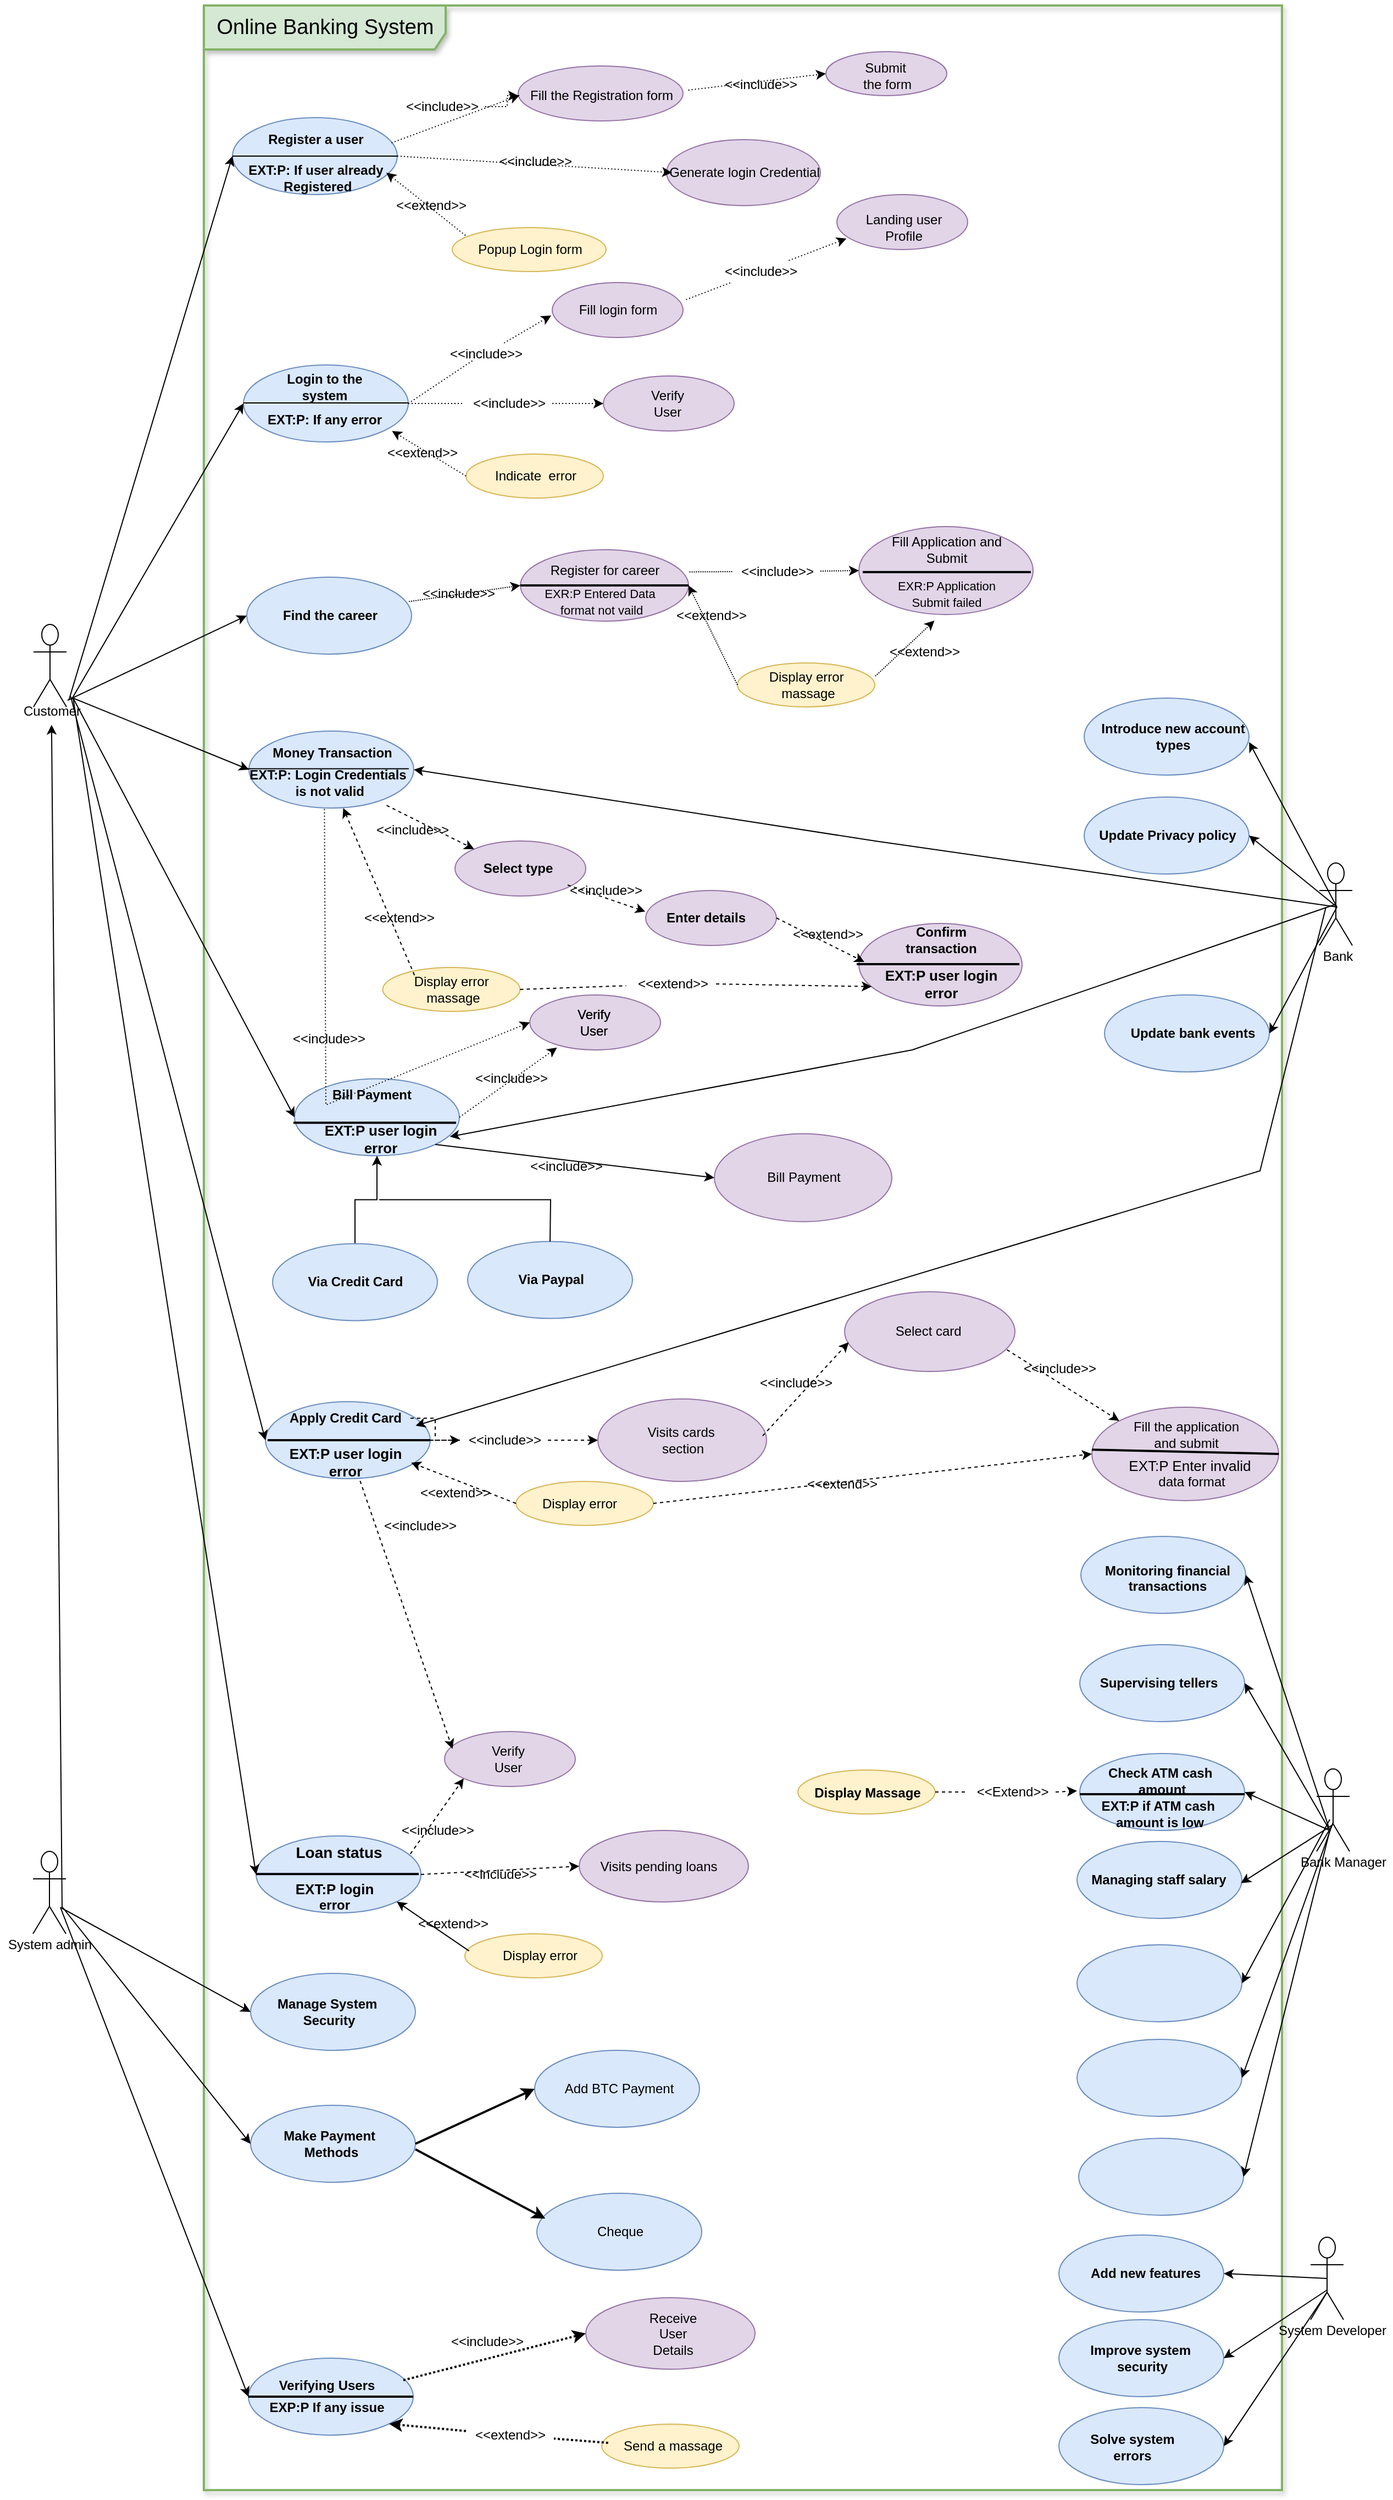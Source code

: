<mxfile version="17.2.2" type="github">
  <diagram id="9IIWtFAtbRXTGUE0Piq1" name="Page-1">
    <mxGraphModel dx="1083" dy="4015" grid="1" gridSize="10" guides="1" tooltips="1" connect="1" arrows="1" fold="1" page="1" pageScale="1" pageWidth="827" pageHeight="1169" math="0" shadow="0">
      <root>
        <mxCell id="0" />
        <mxCell id="1" parent="0" />
        <mxCell id="SbIcaSUCYStRZowZbvuE-18" value="" style="ellipse;whiteSpace=wrap;html=1;strokeWidth=1;fillColor=#fff2cc;strokeColor=#d6b656;" parent="1" vertex="1">
          <mxGeometry x="153" y="-906" width="125" height="40" as="geometry" />
        </mxCell>
        <mxCell id="lS8v6T5pcr990PlDDqWm-2" value="&lt;font style=&quot;font-size: 19px&quot;&gt;Online Banking System&lt;/font&gt;" style="shape=umlFrame;whiteSpace=wrap;html=1;width=220;height=40;fillColor=#d5e8d4;strokeColor=#82b366;strokeWidth=2;shadow=1;" parent="1" vertex="1">
          <mxGeometry x="-84.5" y="-2660" width="981" height="2260" as="geometry" />
        </mxCell>
        <mxCell id="lS8v6T5pcr990PlDDqWm-4" value="Customer" style="text;html=1;resizable=0;autosize=1;align=center;verticalAlign=middle;points=[];fillColor=none;strokeColor=none;rounded=0;" parent="1" vertex="1">
          <mxGeometry x="-258.5" y="-2028" width="70" height="20" as="geometry" />
        </mxCell>
        <mxCell id="lS8v6T5pcr990PlDDqWm-5" value="" style="ellipse;whiteSpace=wrap;html=1;strokeWidth=1;fillColor=#dae8fc;strokeColor=#6c8ebf;" parent="1" vertex="1">
          <mxGeometry x="-58.5" y="-2558" width="150" height="70" as="geometry" />
        </mxCell>
        <mxCell id="lS8v6T5pcr990PlDDqWm-6" value="" style="endArrow=none;html=1;rounded=0;entryX=1;entryY=0.5;entryDx=0;entryDy=0;exitX=0;exitY=0.5;exitDx=0;exitDy=0;strokeWidth=1;" parent="1" source="lS8v6T5pcr990PlDDqWm-5" target="lS8v6T5pcr990PlDDqWm-5" edge="1">
          <mxGeometry width="50" height="50" relative="1" as="geometry">
            <mxPoint x="-58.5" y="-2438" as="sourcePoint" />
            <mxPoint x="-8.5" y="-2488" as="targetPoint" />
          </mxGeometry>
        </mxCell>
        <mxCell id="lS8v6T5pcr990PlDDqWm-7" value="&lt;b&gt;Register a user&lt;/b&gt;" style="text;html=1;resizable=0;autosize=1;align=center;verticalAlign=middle;points=[];fillColor=none;strokeColor=none;rounded=0;strokeWidth=1;" parent="1" vertex="1">
          <mxGeometry x="-33.5" y="-2548" width="100" height="20" as="geometry" />
        </mxCell>
        <mxCell id="lS8v6T5pcr990PlDDqWm-8" value="&lt;b&gt;EXT:P: If user already&lt;br&gt;&amp;nbsp;Registered&lt;/b&gt;" style="text;html=1;resizable=0;autosize=1;align=center;verticalAlign=middle;points=[];fillColor=none;strokeColor=none;rounded=0;strokeWidth=1;" parent="1" vertex="1">
          <mxGeometry x="-53.5" y="-2518" width="140" height="30" as="geometry" />
        </mxCell>
        <mxCell id="lS8v6T5pcr990PlDDqWm-10" value="" style="endArrow=classic;html=1;rounded=0;exitX=0.731;exitY=-0.01;exitDx=0;exitDy=0;entryX=0;entryY=0.5;entryDx=0;entryDy=0;exitPerimeter=0;" parent="1" target="lS8v6T5pcr990PlDDqWm-5" edge="1">
          <mxGeometry width="50" height="50" relative="1" as="geometry">
            <mxPoint x="-207.33" y="-2028.2" as="sourcePoint" />
            <mxPoint x="-148.5" y="-2238" as="targetPoint" />
          </mxGeometry>
        </mxCell>
        <mxCell id="lS8v6T5pcr990PlDDqWm-11" value="" style="ellipse;whiteSpace=wrap;html=1;strokeWidth=1;fillColor=#fff2cc;strokeColor=#d6b656;" parent="1" vertex="1">
          <mxGeometry x="141.5" y="-2458" width="140" height="40" as="geometry" />
        </mxCell>
        <mxCell id="lS8v6T5pcr990PlDDqWm-13" value="" style="ellipse;whiteSpace=wrap;html=1;strokeWidth=1;fillColor=#dae8fc;strokeColor=#6c8ebf;" parent="1" vertex="1">
          <mxGeometry x="-48.5" y="-2333" width="150" height="70" as="geometry" />
        </mxCell>
        <mxCell id="lS8v6T5pcr990PlDDqWm-14" value="" style="endArrow=none;html=1;rounded=0;entryX=1;entryY=0.5;entryDx=0;entryDy=0;exitX=0;exitY=0.5;exitDx=0;exitDy=0;strokeWidth=1;" parent="1" edge="1">
          <mxGeometry width="50" height="50" relative="1" as="geometry">
            <mxPoint x="-48.5" y="-2298.5" as="sourcePoint" />
            <mxPoint x="101.5" y="-2298.5" as="targetPoint" />
          </mxGeometry>
        </mxCell>
        <mxCell id="lS8v6T5pcr990PlDDqWm-15" value="Popup Login form" style="text;html=1;resizable=0;autosize=1;align=center;verticalAlign=middle;points=[];fillColor=none;strokeColor=none;rounded=0;rotation=0;strokeWidth=1;" parent="1" vertex="1">
          <mxGeometry x="156.5" y="-2448" width="110" height="20" as="geometry" />
        </mxCell>
        <mxCell id="lS8v6T5pcr990PlDDqWm-18" value="" style="endArrow=classic;html=1;rounded=0;strokeWidth=1;dashed=1;dashPattern=1 2;exitX=0.086;exitY=0.18;exitDx=0;exitDy=0;exitPerimeter=0;" parent="1" source="lS8v6T5pcr990PlDDqWm-11" edge="1">
          <mxGeometry width="50" height="50" relative="1" as="geometry">
            <mxPoint x="41.5" y="-2388" as="sourcePoint" />
            <mxPoint x="81.5" y="-2508" as="targetPoint" />
          </mxGeometry>
        </mxCell>
        <mxCell id="lS8v6T5pcr990PlDDqWm-19" value="&amp;lt;&amp;lt;extend&amp;gt;&amp;gt;" style="text;html=1;resizable=0;autosize=1;align=center;verticalAlign=middle;points=[];fillColor=none;strokeColor=none;rounded=0;strokeWidth=1;" parent="1" vertex="1">
          <mxGeometry x="81.5" y="-2488" width="80" height="20" as="geometry" />
        </mxCell>
        <mxCell id="lS8v6T5pcr990PlDDqWm-21" value="" style="ellipse;whiteSpace=wrap;html=1;strokeWidth=1;fillColor=#e1d5e7;strokeColor=#9673a6;" parent="1" vertex="1">
          <mxGeometry x="201.5" y="-2605" width="150" height="50" as="geometry" />
        </mxCell>
        <mxCell id="lS8v6T5pcr990PlDDqWm-22" value="Fill the Registration form&lt;br&gt;" style="text;html=1;resizable=0;autosize=1;align=center;verticalAlign=middle;points=[];fillColor=none;strokeColor=none;rounded=0;rotation=0;" parent="1" vertex="1">
          <mxGeometry x="201.5" y="-2588" width="150" height="20" as="geometry" />
        </mxCell>
        <mxCell id="lS8v6T5pcr990PlDDqWm-23" value="" style="endArrow=classic;html=1;rounded=0;strokeWidth=1;dashed=1;dashPattern=1 2;exitX=0.965;exitY=0.328;exitDx=0;exitDy=0;exitPerimeter=0;entryX=0.009;entryY=0.484;entryDx=0;entryDy=0;entryPerimeter=0;" parent="1" source="lS8v6T5pcr990PlDDqWm-5" target="lS8v6T5pcr990PlDDqWm-22" edge="1">
          <mxGeometry width="50" height="50" relative="1" as="geometry">
            <mxPoint x="163.54" y="-2440.8" as="sourcePoint" />
            <mxPoint x="91.5" y="-2498" as="targetPoint" />
          </mxGeometry>
        </mxCell>
        <mxCell id="lS8v6T5pcr990PlDDqWm-27" value="" style="edgeStyle=orthogonalEdgeStyle;rounded=0;orthogonalLoop=1;jettySize=auto;html=1;dashed=1;dashPattern=1 2;strokeWidth=1;" parent="1" source="lS8v6T5pcr990PlDDqWm-24" target="lS8v6T5pcr990PlDDqWm-22" edge="1">
          <mxGeometry relative="1" as="geometry" />
        </mxCell>
        <mxCell id="lS8v6T5pcr990PlDDqWm-24" value="&amp;lt;&amp;lt;include&amp;gt;&amp;gt;" style="text;html=1;resizable=0;autosize=1;align=center;verticalAlign=middle;points=[];fillColor=none;strokeColor=none;rounded=0;strokeWidth=1;" parent="1" vertex="1">
          <mxGeometry x="91.5" y="-2578" width="80" height="20" as="geometry" />
        </mxCell>
        <mxCell id="lS8v6T5pcr990PlDDqWm-25" value="" style="ellipse;whiteSpace=wrap;html=1;strokeWidth=1;fillColor=#e1d5e7;strokeColor=#9673a6;" parent="1" vertex="1">
          <mxGeometry x="336.5" y="-2538" width="140" height="60" as="geometry" />
        </mxCell>
        <mxCell id="lS8v6T5pcr990PlDDqWm-26" value="Generate login Credential" style="text;html=1;resizable=0;autosize=1;align=center;verticalAlign=middle;points=[];fillColor=none;strokeColor=none;rounded=0;rotation=0;" parent="1" vertex="1">
          <mxGeometry x="331.5" y="-2518" width="150" height="20" as="geometry" />
        </mxCell>
        <mxCell id="lS8v6T5pcr990PlDDqWm-28" value="" style="endArrow=classic;html=1;rounded=0;strokeWidth=1;dashed=1;dashPattern=1 2;exitX=1;exitY=0.5;exitDx=0;exitDy=0;entryX=0.067;entryY=0.5;entryDx=0;entryDy=0;entryPerimeter=0;" parent="1" source="lS8v6T5pcr990PlDDqWm-5" target="lS8v6T5pcr990PlDDqWm-26" edge="1">
          <mxGeometry width="50" height="50" relative="1" as="geometry">
            <mxPoint x="163.54" y="-2440.8" as="sourcePoint" />
            <mxPoint x="91.5" y="-2498" as="targetPoint" />
          </mxGeometry>
        </mxCell>
        <mxCell id="lS8v6T5pcr990PlDDqWm-30" value="&lt;b&gt;Login to the&lt;br&gt;system&lt;br&gt;&lt;/b&gt;" style="text;html=1;resizable=0;autosize=1;align=center;verticalAlign=middle;points=[];fillColor=none;strokeColor=none;rounded=0;strokeWidth=1;" parent="1" vertex="1">
          <mxGeometry x="-15.5" y="-2328" width="80" height="30" as="geometry" />
        </mxCell>
        <mxCell id="lS8v6T5pcr990PlDDqWm-31" value="" style="endArrow=classic;html=1;rounded=0;exitX=0.763;exitY=-0.021;exitDx=0;exitDy=0;entryX=0;entryY=0.5;entryDx=0;entryDy=0;exitPerimeter=0;" parent="1" target="lS8v6T5pcr990PlDDqWm-13" edge="1">
          <mxGeometry width="50" height="50" relative="1" as="geometry">
            <mxPoint x="-205.09" y="-2028.42" as="sourcePoint" />
            <mxPoint x="-48.5" y="-2513" as="targetPoint" />
          </mxGeometry>
        </mxCell>
        <mxCell id="lS8v6T5pcr990PlDDqWm-32" value="&lt;b&gt;EXT:P: If any error&lt;/b&gt;" style="text;html=1;resizable=0;autosize=1;align=center;verticalAlign=middle;points=[];fillColor=none;strokeColor=none;rounded=0;strokeWidth=1;" parent="1" vertex="1">
          <mxGeometry x="-35.5" y="-2293" width="120" height="20" as="geometry" />
        </mxCell>
        <mxCell id="lS8v6T5pcr990PlDDqWm-33" value="" style="ellipse;whiteSpace=wrap;html=1;strokeWidth=1;fillColor=#fff2cc;strokeColor=#d6b656;" parent="1" vertex="1">
          <mxGeometry x="154" y="-2252" width="125" height="40" as="geometry" />
        </mxCell>
        <mxCell id="lS8v6T5pcr990PlDDqWm-34" value="Indicate&amp;nbsp; error" style="text;html=1;resizable=0;autosize=1;align=center;verticalAlign=middle;points=[];fillColor=none;strokeColor=none;rounded=0;strokeWidth=1;" parent="1" vertex="1">
          <mxGeometry x="171.5" y="-2242" width="90" height="20" as="geometry" />
        </mxCell>
        <mxCell id="lS8v6T5pcr990PlDDqWm-35" value="" style="endArrow=classic;html=1;rounded=0;strokeWidth=1;dashed=1;dashPattern=1 2;exitX=0;exitY=0.5;exitDx=0;exitDy=0;entryX=1.018;entryY=1;entryDx=0;entryDy=0;entryPerimeter=0;" parent="1" source="lS8v6T5pcr990PlDDqWm-33" target="lS8v6T5pcr990PlDDqWm-32" edge="1">
          <mxGeometry width="50" height="50" relative="1" as="geometry">
            <mxPoint x="163.54" y="-2440.8" as="sourcePoint" />
            <mxPoint x="91.5" y="-2498" as="targetPoint" />
          </mxGeometry>
        </mxCell>
        <mxCell id="lS8v6T5pcr990PlDDqWm-36" value="&amp;lt;&amp;lt;extend&amp;gt;&amp;gt;" style="text;html=1;resizable=0;autosize=1;align=center;verticalAlign=middle;points=[];fillColor=none;strokeColor=none;rounded=0;strokeWidth=1;" parent="1" vertex="1">
          <mxGeometry x="74" y="-2263" width="80" height="20" as="geometry" />
        </mxCell>
        <mxCell id="lS8v6T5pcr990PlDDqWm-37" value="" style="ellipse;whiteSpace=wrap;html=1;strokeWidth=1;fillColor=#e1d5e7;strokeColor=#9673a6;" parent="1" vertex="1">
          <mxGeometry x="232.5" y="-2408" width="119" height="50" as="geometry" />
        </mxCell>
        <mxCell id="lS8v6T5pcr990PlDDqWm-38" value="Fill login form" style="text;html=1;resizable=0;autosize=1;align=center;verticalAlign=middle;points=[];fillColor=none;strokeColor=none;rounded=0;rotation=0;" parent="1" vertex="1">
          <mxGeometry x="247" y="-2393" width="90" height="20" as="geometry" />
        </mxCell>
        <mxCell id="lS8v6T5pcr990PlDDqWm-40" value="" style="endArrow=classic;html=1;rounded=0;strokeWidth=1;dashed=1;dashPattern=1 2;startArrow=none;" parent="1" source="lS8v6T5pcr990PlDDqWm-41" edge="1">
          <mxGeometry width="50" height="50" relative="1" as="geometry">
            <mxPoint x="-48.55" y="-2358" as="sourcePoint" />
            <mxPoint x="231.5" y="-2378" as="targetPoint" />
          </mxGeometry>
        </mxCell>
        <mxCell id="lS8v6T5pcr990PlDDqWm-41" value="&amp;lt;&amp;lt;include&amp;gt;&amp;gt;" style="text;html=1;resizable=0;autosize=1;align=center;verticalAlign=middle;points=[];fillColor=none;strokeColor=none;rounded=0;strokeWidth=1;" parent="1" vertex="1">
          <mxGeometry x="131.5" y="-2353" width="80" height="20" as="geometry" />
        </mxCell>
        <mxCell id="lS8v6T5pcr990PlDDqWm-42" value="" style="endArrow=none;html=1;rounded=0;strokeWidth=1;dashed=1;dashPattern=1 2;exitX=1;exitY=0.5;exitDx=0;exitDy=0;" parent="1" source="lS8v6T5pcr990PlDDqWm-13" edge="1">
          <mxGeometry width="50" height="50" relative="1" as="geometry">
            <mxPoint x="91.5" y="-2303" as="sourcePoint" />
            <mxPoint x="161.5" y="-2338" as="targetPoint" />
          </mxGeometry>
        </mxCell>
        <mxCell id="lS8v6T5pcr990PlDDqWm-43" value="" style="ellipse;whiteSpace=wrap;html=1;strokeWidth=1;fillColor=#e1d5e7;strokeColor=#9673a6;" parent="1" vertex="1">
          <mxGeometry x="491.5" y="-2488" width="119" height="50" as="geometry" />
        </mxCell>
        <mxCell id="lS8v6T5pcr990PlDDqWm-44" value="&amp;lt;&amp;lt;include&amp;gt;&amp;gt;" style="text;html=1;resizable=0;autosize=1;align=center;verticalAlign=middle;points=[];fillColor=none;strokeColor=none;rounded=0;strokeWidth=1;" parent="1" vertex="1">
          <mxGeometry x="381.5" y="-2428" width="80" height="20" as="geometry" />
        </mxCell>
        <mxCell id="lS8v6T5pcr990PlDDqWm-46" value="" style="endArrow=none;dashed=1;html=1;rounded=0;dashPattern=1 2;strokeWidth=1;exitX=1.023;exitY=0.311;exitDx=0;exitDy=0;exitPerimeter=0;" parent="1" source="lS8v6T5pcr990PlDDqWm-37" target="lS8v6T5pcr990PlDDqWm-44" edge="1">
          <mxGeometry width="50" height="50" relative="1" as="geometry">
            <mxPoint x="331.5" y="-2398" as="sourcePoint" />
            <mxPoint x="381.5" y="-2448" as="targetPoint" />
          </mxGeometry>
        </mxCell>
        <mxCell id="lS8v6T5pcr990PlDDqWm-47" value="" style="endArrow=classic;html=1;rounded=0;dashed=1;dashPattern=1 2;strokeWidth=1;entryX=0.073;entryY=0.8;entryDx=0;entryDy=0;entryPerimeter=0;" parent="1" source="lS8v6T5pcr990PlDDqWm-44" target="lS8v6T5pcr990PlDDqWm-43" edge="1">
          <mxGeometry width="50" height="50" relative="1" as="geometry">
            <mxPoint x="331.5" y="-2398" as="sourcePoint" />
            <mxPoint x="381.5" y="-2448" as="targetPoint" />
          </mxGeometry>
        </mxCell>
        <mxCell id="lS8v6T5pcr990PlDDqWm-48" value="Landing user &lt;br&gt;Profile" style="text;html=1;resizable=0;autosize=1;align=center;verticalAlign=middle;points=[];fillColor=none;strokeColor=none;rounded=0;rotation=0;" parent="1" vertex="1">
          <mxGeometry x="511.5" y="-2473" width="80" height="30" as="geometry" />
        </mxCell>
        <mxCell id="lS8v6T5pcr990PlDDqWm-50" value="&amp;lt;&amp;lt;include&amp;gt;&amp;gt;" style="text;html=1;resizable=0;autosize=1;align=center;verticalAlign=middle;points=[];fillColor=none;strokeColor=none;rounded=0;strokeWidth=1;" parent="1" vertex="1">
          <mxGeometry x="176.5" y="-2528" width="80" height="20" as="geometry" />
        </mxCell>
        <mxCell id="lS8v6T5pcr990PlDDqWm-51" value="" style="ellipse;whiteSpace=wrap;html=1;strokeWidth=1;fillColor=#e1d5e7;strokeColor=#9673a6;" parent="1" vertex="1">
          <mxGeometry x="481.5" y="-2618" width="110" height="40" as="geometry" />
        </mxCell>
        <mxCell id="lS8v6T5pcr990PlDDqWm-52" value="Submit&amp;nbsp; &lt;br&gt;the form" style="text;html=1;resizable=0;autosize=1;align=center;verticalAlign=middle;points=[];fillColor=none;strokeColor=none;rounded=0;rotation=0;" parent="1" vertex="1">
          <mxGeometry x="506.5" y="-2611" width="60" height="30" as="geometry" />
        </mxCell>
        <mxCell id="lS8v6T5pcr990PlDDqWm-53" value="" style="endArrow=classic;html=1;rounded=0;dashed=1;dashPattern=1 2;strokeWidth=1;entryX=0;entryY=0.5;entryDx=0;entryDy=0;exitX=1.032;exitY=0.249;exitDx=0;exitDy=0;exitPerimeter=0;" parent="1" source="lS8v6T5pcr990PlDDqWm-22" target="lS8v6T5pcr990PlDDqWm-51" edge="1">
          <mxGeometry width="50" height="50" relative="1" as="geometry">
            <mxPoint x="281.5" y="-2458" as="sourcePoint" />
            <mxPoint x="331.5" y="-2508" as="targetPoint" />
          </mxGeometry>
        </mxCell>
        <mxCell id="lS8v6T5pcr990PlDDqWm-54" value="&amp;lt;&amp;lt;include&amp;gt;&amp;gt;" style="text;html=1;resizable=0;autosize=1;align=center;verticalAlign=middle;points=[];fillColor=none;strokeColor=none;rounded=0;strokeWidth=1;" parent="1" vertex="1">
          <mxGeometry x="381.5" y="-2598" width="80" height="20" as="geometry" />
        </mxCell>
        <mxCell id="lS8v6T5pcr990PlDDqWm-58" value="" style="ellipse;whiteSpace=wrap;html=1;strokeWidth=1;fillColor=#dae8fc;strokeColor=#6c8ebf;" parent="1" vertex="1">
          <mxGeometry x="-45.5" y="-2140" width="150" height="70" as="geometry" />
        </mxCell>
        <mxCell id="lS8v6T5pcr990PlDDqWm-60" value="&lt;b&gt;Find the career&lt;br&gt;&lt;/b&gt;" style="text;html=1;resizable=0;autosize=1;align=center;verticalAlign=middle;points=[];fillColor=none;strokeColor=none;rounded=0;strokeWidth=1;" parent="1" vertex="1">
          <mxGeometry x="-20.5" y="-2115" width="100" height="20" as="geometry" />
        </mxCell>
        <mxCell id="lS8v6T5pcr990PlDDqWm-62" value="" style="endArrow=classic;html=1;rounded=0;entryX=0;entryY=0.5;entryDx=0;entryDy=0;" parent="1" target="lS8v6T5pcr990PlDDqWm-58" edge="1">
          <mxGeometry width="50" height="50" relative="1" as="geometry">
            <mxPoint x="-208.5" y="-2028" as="sourcePoint" />
            <mxPoint x="-38.5" y="-2254" as="targetPoint" />
          </mxGeometry>
        </mxCell>
        <mxCell id="dj-Lhn2cIO9ptDoXgrbD-1" value="" style="ellipse;whiteSpace=wrap;html=1;strokeWidth=1;fillColor=#e1d5e7;strokeColor=#9673a6;" parent="1" vertex="1">
          <mxGeometry x="279" y="-2323" width="119" height="50" as="geometry" />
        </mxCell>
        <mxCell id="dj-Lhn2cIO9ptDoXgrbD-2" value="Verify&lt;br&gt;User" style="text;html=1;resizable=0;autosize=1;align=center;verticalAlign=middle;points=[];fillColor=none;strokeColor=none;rounded=0;rotation=0;" parent="1" vertex="1">
          <mxGeometry x="311.5" y="-2313" width="50" height="30" as="geometry" />
        </mxCell>
        <mxCell id="dj-Lhn2cIO9ptDoXgrbD-4" value="" style="endArrow=classic;html=1;rounded=0;strokeWidth=1;dashed=1;dashPattern=1 2;exitX=1;exitY=0.5;exitDx=0;exitDy=0;entryX=0;entryY=0.5;entryDx=0;entryDy=0;startArrow=none;" parent="1" source="dj-Lhn2cIO9ptDoXgrbD-5" target="dj-Lhn2cIO9ptDoXgrbD-1" edge="1">
          <mxGeometry width="50" height="50" relative="1" as="geometry">
            <mxPoint x="101.5" y="-2499" as="sourcePoint" />
            <mxPoint x="351.55" y="-2484" as="targetPoint" />
          </mxGeometry>
        </mxCell>
        <mxCell id="dj-Lhn2cIO9ptDoXgrbD-5" value="&amp;lt;&amp;lt;include&amp;gt;&amp;gt;" style="text;html=1;resizable=0;autosize=1;align=center;verticalAlign=middle;points=[];fillColor=none;strokeColor=none;rounded=0;strokeWidth=1;" parent="1" vertex="1">
          <mxGeometry x="152.5" y="-2308" width="80" height="20" as="geometry" />
        </mxCell>
        <mxCell id="dj-Lhn2cIO9ptDoXgrbD-6" value="" style="endArrow=none;html=1;rounded=0;strokeWidth=1;dashed=1;dashPattern=1 2;exitX=1;exitY=0.5;exitDx=0;exitDy=0;entryX=0;entryY=0.5;entryDx=0;entryDy=0;" parent="1" source="lS8v6T5pcr990PlDDqWm-13" target="dj-Lhn2cIO9ptDoXgrbD-5" edge="1">
          <mxGeometry width="50" height="50" relative="1" as="geometry">
            <mxPoint x="101.5" y="-2298" as="sourcePoint" />
            <mxPoint x="279" y="-2298" as="targetPoint" />
          </mxGeometry>
        </mxCell>
        <mxCell id="dj-Lhn2cIO9ptDoXgrbD-7" value="" style="ellipse;whiteSpace=wrap;html=1;strokeWidth=1;fillColor=#dae8fc;strokeColor=#6c8ebf;" parent="1" vertex="1">
          <mxGeometry x="-43.5" y="-2000" width="150" height="70" as="geometry" />
        </mxCell>
        <mxCell id="dj-Lhn2cIO9ptDoXgrbD-8" value="&lt;b&gt;Money Transaction&lt;br&gt;&lt;/b&gt;" style="text;html=1;resizable=0;autosize=1;align=center;verticalAlign=middle;points=[];fillColor=none;strokeColor=none;rounded=0;strokeWidth=1;" parent="1" vertex="1">
          <mxGeometry x="-28.5" y="-1990" width="120" height="20" as="geometry" />
        </mxCell>
        <mxCell id="dj-Lhn2cIO9ptDoXgrbD-9" value="" style="ellipse;whiteSpace=wrap;html=1;strokeWidth=1;fillColor=#dae8fc;strokeColor=#6c8ebf;" parent="1" vertex="1">
          <mxGeometry x="-2" y="-1683.75" width="150" height="70" as="geometry" />
        </mxCell>
        <mxCell id="dj-Lhn2cIO9ptDoXgrbD-10" value="&lt;b&gt;Bill Payment&lt;br&gt;&lt;/b&gt;" style="text;html=1;resizable=0;autosize=1;align=center;verticalAlign=middle;points=[];fillColor=none;strokeColor=none;rounded=0;strokeWidth=1;" parent="1" vertex="1">
          <mxGeometry x="23" y="-1678.75" width="90" height="20" as="geometry" />
        </mxCell>
        <mxCell id="dj-Lhn2cIO9ptDoXgrbD-11" value="" style="ellipse;whiteSpace=wrap;html=1;strokeWidth=1;fillColor=#dae8fc;strokeColor=#6c8ebf;" parent="1" vertex="1">
          <mxGeometry x="-28.5" y="-1390" width="150" height="70" as="geometry" />
        </mxCell>
        <mxCell id="1QtuOpCF8Yw3NXOccmK1-61" value="" style="edgeStyle=orthogonalEdgeStyle;rounded=0;orthogonalLoop=1;jettySize=auto;html=1;dashed=1;fontSize=13;strokeWidth=1;" parent="1" source="dj-Lhn2cIO9ptDoXgrbD-12" target="1QtuOpCF8Yw3NXOccmK1-33" edge="1">
          <mxGeometry relative="1" as="geometry" />
        </mxCell>
        <mxCell id="dj-Lhn2cIO9ptDoXgrbD-12" value="&lt;b&gt;Apply Credit Card&lt;br&gt;&lt;/b&gt;" style="text;html=1;resizable=0;autosize=1;align=center;verticalAlign=middle;points=[];fillColor=none;strokeColor=none;rounded=0;strokeWidth=1;" parent="1" vertex="1">
          <mxGeometry x="-16.5" y="-1385" width="120" height="20" as="geometry" />
        </mxCell>
        <mxCell id="dj-Lhn2cIO9ptDoXgrbD-13" value="" style="endArrow=classic;html=1;rounded=0;entryX=0;entryY=0.5;entryDx=0;entryDy=0;" parent="1" target="dj-Lhn2cIO9ptDoXgrbD-7" edge="1">
          <mxGeometry width="50" height="50" relative="1" as="geometry">
            <mxPoint x="-203.5" y="-2030" as="sourcePoint" />
            <mxPoint x="246.5" y="-2030" as="targetPoint" />
          </mxGeometry>
        </mxCell>
        <mxCell id="dj-Lhn2cIO9ptDoXgrbD-14" value="" style="endArrow=classic;html=1;rounded=0;entryX=0;entryY=0.5;entryDx=0;entryDy=0;" parent="1" target="dj-Lhn2cIO9ptDoXgrbD-9" edge="1">
          <mxGeometry width="50" height="50" relative="1" as="geometry">
            <mxPoint x="-203.5" y="-2030" as="sourcePoint" />
            <mxPoint x="-40.5" y="-1955" as="targetPoint" />
          </mxGeometry>
        </mxCell>
        <mxCell id="dj-Lhn2cIO9ptDoXgrbD-15" value="" style="endArrow=classic;html=1;rounded=0;entryX=0;entryY=0.5;entryDx=0;entryDy=0;exitX=0.754;exitY=-0.18;exitDx=0;exitDy=0;exitPerimeter=0;" parent="1" source="lS8v6T5pcr990PlDDqWm-4" target="dj-Lhn2cIO9ptDoXgrbD-11" edge="1">
          <mxGeometry width="50" height="50" relative="1" as="geometry">
            <mxPoint x="-193.5" y="-2020" as="sourcePoint" />
            <mxPoint x="-40.5" y="-1805" as="targetPoint" />
          </mxGeometry>
        </mxCell>
        <mxCell id="dj-Lhn2cIO9ptDoXgrbD-19" value="" style="endArrow=classic;html=1;rounded=0;entryX=0.506;entryY=1.11;entryDx=0;entryDy=0;entryPerimeter=0;" parent="1" target="lS8v6T5pcr990PlDDqWm-4" edge="1">
          <mxGeometry width="50" height="50" relative="1" as="geometry">
            <mxPoint x="-213.5" y="-930" as="sourcePoint" />
            <mxPoint x="-93.5" y="-1930" as="targetPoint" />
          </mxGeometry>
        </mxCell>
        <mxCell id="dj-Lhn2cIO9ptDoXgrbD-20" value="System admin" style="text;html=1;resizable=0;autosize=1;align=center;verticalAlign=middle;points=[];fillColor=none;strokeColor=none;rounded=0;" parent="1" vertex="1">
          <mxGeometry x="-270" y="-906" width="90" height="20" as="geometry" />
        </mxCell>
        <mxCell id="dj-Lhn2cIO9ptDoXgrbD-21" value="" style="ellipse;whiteSpace=wrap;html=1;strokeWidth=1;fillColor=#dae8fc;strokeColor=#6c8ebf;" parent="1" vertex="1">
          <mxGeometry x="-42" y="-870" width="150" height="70" as="geometry" />
        </mxCell>
        <mxCell id="dj-Lhn2cIO9ptDoXgrbD-22" value="&lt;b&gt;Manage System&amp;nbsp;&lt;br&gt;Security&lt;/b&gt;" style="text;html=1;resizable=0;autosize=1;align=center;verticalAlign=middle;points=[];fillColor=none;strokeColor=none;rounded=0;strokeWidth=1;" parent="1" vertex="1">
          <mxGeometry x="-26" y="-850" width="110" height="30" as="geometry" />
        </mxCell>
        <mxCell id="dj-Lhn2cIO9ptDoXgrbD-23" value="" style="ellipse;whiteSpace=wrap;html=1;strokeWidth=1;fillColor=#dae8fc;strokeColor=#6c8ebf;" parent="1" vertex="1">
          <mxGeometry x="-42" y="-750" width="150" height="70" as="geometry" />
        </mxCell>
        <mxCell id="dj-Lhn2cIO9ptDoXgrbD-24" value="&lt;b&gt;Make Payment&amp;nbsp;&lt;br&gt;Methods&lt;br&gt;&lt;/b&gt;" style="text;html=1;resizable=0;autosize=1;align=center;verticalAlign=middle;points=[];fillColor=none;strokeColor=none;rounded=0;strokeWidth=1;" parent="1" vertex="1">
          <mxGeometry x="-19" y="-730" width="100" height="30" as="geometry" />
        </mxCell>
        <mxCell id="dj-Lhn2cIO9ptDoXgrbD-25" value="" style="endArrow=classic;html=1;rounded=0;entryX=0;entryY=0.5;entryDx=0;entryDy=0;" parent="1" target="dj-Lhn2cIO9ptDoXgrbD-21" edge="1">
          <mxGeometry width="50" height="50" relative="1" as="geometry">
            <mxPoint x="-215" y="-930" as="sourcePoint" />
            <mxPoint x="155" y="-1250" as="targetPoint" />
          </mxGeometry>
        </mxCell>
        <mxCell id="dj-Lhn2cIO9ptDoXgrbD-26" value="" style="endArrow=classic;html=1;rounded=0;entryX=0;entryY=0.5;entryDx=0;entryDy=0;exitX=0.25;exitY=0;exitDx=0;exitDy=0;" parent="1" target="dj-Lhn2cIO9ptDoXgrbD-23" edge="1">
          <mxGeometry width="50" height="50" relative="1" as="geometry">
            <mxPoint x="-213" y="-930" as="sourcePoint" />
            <mxPoint x="-10.55" y="-906.38" as="targetPoint" />
          </mxGeometry>
        </mxCell>
        <mxCell id="dj-Lhn2cIO9ptDoXgrbD-28" value="" style="ellipse;whiteSpace=wrap;html=1;strokeWidth=1;fillColor=#e1d5e7;strokeColor=#9673a6;" parent="1" vertex="1">
          <mxGeometry x="212.05" y="-1760" width="119" height="50" as="geometry" />
        </mxCell>
        <mxCell id="dj-Lhn2cIO9ptDoXgrbD-29" value="Verify&lt;br&gt;User" style="text;html=1;resizable=0;autosize=1;align=center;verticalAlign=middle;points=[];fillColor=none;strokeColor=none;rounded=0;rotation=0;" parent="1" vertex="1">
          <mxGeometry x="244.55" y="-1750" width="50" height="30" as="geometry" />
        </mxCell>
        <mxCell id="dj-Lhn2cIO9ptDoXgrbD-30" value="" style="endArrow=classic;html=1;rounded=0;entryX=0;entryY=0.5;entryDx=0;entryDy=0;exitX=0.458;exitY=1.013;exitDx=0;exitDy=0;dashed=1;dashPattern=1 2;exitPerimeter=0;" parent="1" source="dj-Lhn2cIO9ptDoXgrbD-7" target="dj-Lhn2cIO9ptDoXgrbD-28" edge="1">
          <mxGeometry width="50" height="50" relative="1" as="geometry">
            <mxPoint x="79.5" y="-1663.57" as="sourcePoint" />
            <mxPoint x="42.55" y="-1770" as="targetPoint" />
            <Array as="points">
              <mxPoint x="26.5" y="-1660" />
            </Array>
          </mxGeometry>
        </mxCell>
        <mxCell id="dj-Lhn2cIO9ptDoXgrbD-31" value="&amp;lt;&amp;lt;include&amp;gt;&amp;gt;" style="text;html=1;resizable=0;autosize=1;align=center;verticalAlign=middle;points=[];fillColor=none;strokeColor=none;rounded=0;strokeWidth=1;" parent="1" vertex="1">
          <mxGeometry x="-11" y="-1730" width="80" height="20" as="geometry" />
        </mxCell>
        <mxCell id="dj-Lhn2cIO9ptDoXgrbD-32" value="" style="endArrow=classic;html=1;rounded=0;entryX=0.049;entryY=0.833;entryDx=0;entryDy=0;exitX=1;exitY=0.5;exitDx=0;exitDy=0;dashed=1;dashPattern=1 2;entryPerimeter=0;" parent="1" source="dj-Lhn2cIO9ptDoXgrbD-9" edge="1">
          <mxGeometry width="50" height="50" relative="1" as="geometry">
            <mxPoint x="158" y="-1639.75" as="sourcePoint" />
            <mxPoint x="236.831" y="-1712.1" as="targetPoint" />
          </mxGeometry>
        </mxCell>
        <mxCell id="dj-Lhn2cIO9ptDoXgrbD-34" value="&amp;lt;&amp;lt;include&amp;gt;&amp;gt;" style="text;html=1;resizable=0;autosize=1;align=center;verticalAlign=middle;points=[];fillColor=none;strokeColor=none;rounded=0;strokeWidth=1;" parent="1" vertex="1">
          <mxGeometry x="155" y="-1693.75" width="80" height="20" as="geometry" />
        </mxCell>
        <mxCell id="dj-Lhn2cIO9ptDoXgrbD-35" value="" style="ellipse;whiteSpace=wrap;html=1;strokeWidth=1;fillColor=#dae8fc;strokeColor=#6c8ebf;" parent="1" vertex="1">
          <mxGeometry x="-37" y="-995" width="150" height="70" as="geometry" />
        </mxCell>
        <mxCell id="dj-Lhn2cIO9ptDoXgrbD-36" value="&lt;b&gt;&lt;font style=&quot;font-size: 14px&quot;&gt;Loan status&lt;/font&gt;&lt;/b&gt;" style="text;html=1;resizable=0;autosize=1;align=center;verticalAlign=middle;points=[];fillColor=none;strokeColor=none;rounded=0;strokeWidth=1;" parent="1" vertex="1">
          <mxGeometry x="-7" y="-990" width="90" height="20" as="geometry" />
        </mxCell>
        <mxCell id="dj-Lhn2cIO9ptDoXgrbD-37" value="" style="endArrow=classic;html=1;rounded=0;entryX=0;entryY=0.5;entryDx=0;entryDy=0;" parent="1" target="dj-Lhn2cIO9ptDoXgrbD-35" edge="1">
          <mxGeometry width="50" height="50" relative="1" as="geometry">
            <mxPoint x="-203.5" y="-2030" as="sourcePoint" />
            <mxPoint x="96.5" y="-1930" as="targetPoint" />
          </mxGeometry>
        </mxCell>
        <mxCell id="dj-Lhn2cIO9ptDoXgrbD-38" value="Bank" style="text;html=1;resizable=0;autosize=1;align=center;verticalAlign=middle;points=[];fillColor=none;strokeColor=none;rounded=0;" parent="1" vertex="1">
          <mxGeometry x="926.5" y="-1805" width="40" height="20" as="geometry" />
        </mxCell>
        <mxCell id="dj-Lhn2cIO9ptDoXgrbD-53" style="edgeStyle=orthogonalEdgeStyle;rounded=0;orthogonalLoop=1;jettySize=auto;html=1;entryX=0.5;entryY=1;entryDx=0;entryDy=0;" parent="1" source="dj-Lhn2cIO9ptDoXgrbD-39" target="dj-Lhn2cIO9ptDoXgrbD-9" edge="1">
          <mxGeometry relative="1" as="geometry" />
        </mxCell>
        <mxCell id="dj-Lhn2cIO9ptDoXgrbD-39" value="" style="ellipse;whiteSpace=wrap;html=1;strokeWidth=1;fillColor=#dae8fc;strokeColor=#6c8ebf;" parent="1" vertex="1">
          <mxGeometry x="-22" y="-1533.75" width="150" height="70" as="geometry" />
        </mxCell>
        <mxCell id="dj-Lhn2cIO9ptDoXgrbD-40" value="&lt;b&gt;Via Credit Card&lt;br&gt;&lt;/b&gt;" style="text;html=1;resizable=0;autosize=1;align=center;verticalAlign=middle;points=[];fillColor=none;strokeColor=none;rounded=0;strokeWidth=1;" parent="1" vertex="1">
          <mxGeometry x="3" y="-1508.75" width="100" height="20" as="geometry" />
        </mxCell>
        <mxCell id="dj-Lhn2cIO9ptDoXgrbD-41" value="" style="ellipse;whiteSpace=wrap;html=1;strokeWidth=1;fillColor=#dae8fc;strokeColor=#6c8ebf;" parent="1" vertex="1">
          <mxGeometry x="155.5" y="-1535.75" width="150" height="70" as="geometry" />
        </mxCell>
        <mxCell id="dj-Lhn2cIO9ptDoXgrbD-46" value="System Developer" style="text;html=1;resizable=0;autosize=1;align=center;verticalAlign=middle;points=[];fillColor=none;strokeColor=none;rounded=0;" parent="1" vertex="1">
          <mxGeometry x="886.5" y="-555" width="110" height="20" as="geometry" />
        </mxCell>
        <mxCell id="dj-Lhn2cIO9ptDoXgrbD-49" value="Actor" style="shape=umlActor;verticalLabelPosition=bottom;verticalAlign=top;html=1;outlineConnect=0;overflow=visible;noLabel=1;" parent="1" vertex="1">
          <mxGeometry x="-240" y="-981" width="30" height="75" as="geometry" />
        </mxCell>
        <mxCell id="dj-Lhn2cIO9ptDoXgrbD-50" value="&lt;b&gt;Via Paypal&lt;br&gt;&lt;/b&gt;" style="text;html=1;resizable=0;autosize=1;align=center;verticalAlign=middle;points=[];fillColor=none;strokeColor=none;rounded=0;strokeWidth=1;" parent="1" vertex="1">
          <mxGeometry x="190.5" y="-1510.75" width="80" height="20" as="geometry" />
        </mxCell>
        <mxCell id="dj-Lhn2cIO9ptDoXgrbD-56" value="" style="endArrow=none;html=1;rounded=0;entryX=0.5;entryY=0;entryDx=0;entryDy=0;" parent="1" target="dj-Lhn2cIO9ptDoXgrbD-41" edge="1">
          <mxGeometry width="50" height="50" relative="1" as="geometry">
            <mxPoint x="75" y="-1573.75" as="sourcePoint" />
            <mxPoint x="65" y="-1533.75" as="targetPoint" />
            <Array as="points">
              <mxPoint x="231" y="-1573.75" />
            </Array>
          </mxGeometry>
        </mxCell>
        <mxCell id="dj-Lhn2cIO9ptDoXgrbD-57" value="" style="ellipse;whiteSpace=wrap;html=1;strokeWidth=1;fillColor=#e1d5e7;strokeColor=#9673a6;" parent="1" vertex="1">
          <mxGeometry x="380" y="-1633.75" width="161.5" height="80" as="geometry" />
        </mxCell>
        <mxCell id="dj-Lhn2cIO9ptDoXgrbD-58" value="" style="endArrow=classic;html=1;rounded=0;entryX=0;entryY=0.5;entryDx=0;entryDy=0;startArrow=none;exitX=1;exitY=1;exitDx=0;exitDy=0;" parent="1" source="dj-Lhn2cIO9ptDoXgrbD-9" target="dj-Lhn2cIO9ptDoXgrbD-57" edge="1">
          <mxGeometry width="50" height="50" relative="1" as="geometry">
            <mxPoint x="325" y="-1593.75" as="sourcePoint" />
            <mxPoint x="25" y="-1543.75" as="targetPoint" />
          </mxGeometry>
        </mxCell>
        <mxCell id="dj-Lhn2cIO9ptDoXgrbD-61" value="Actor" style="shape=umlActor;verticalLabelPosition=bottom;verticalAlign=top;html=1;outlineConnect=0;overflow=visible;noLabel=1;" parent="1" vertex="1">
          <mxGeometry x="-239.5" y="-2097" width="30" height="75" as="geometry" />
        </mxCell>
        <mxCell id="dj-Lhn2cIO9ptDoXgrbD-62" value="Actor" style="shape=umlActor;verticalLabelPosition=bottom;verticalAlign=top;html=1;outlineConnect=0;overflow=visible;noLabel=1;" parent="1" vertex="1">
          <mxGeometry x="922.5" y="-630" width="30" height="75" as="geometry" />
        </mxCell>
        <mxCell id="dj-Lhn2cIO9ptDoXgrbD-63" value="Actor" style="shape=umlActor;verticalLabelPosition=bottom;verticalAlign=top;html=1;outlineConnect=0;overflow=visible;noLabel=1;" parent="1" vertex="1">
          <mxGeometry x="930.5" y="-1880" width="30" height="75" as="geometry" />
        </mxCell>
        <mxCell id="dj-Lhn2cIO9ptDoXgrbD-64" value="" style="endArrow=classic;html=1;rounded=0;exitX=0.5;exitY=0.5;exitDx=0;exitDy=0;exitPerimeter=0;entryX=0.942;entryY=0.752;entryDx=0;entryDy=0;entryPerimeter=0;" parent="1" source="dj-Lhn2cIO9ptDoXgrbD-63" target="dj-Lhn2cIO9ptDoXgrbD-9" edge="1">
          <mxGeometry width="50" height="50" relative="1" as="geometry">
            <mxPoint x="-3.5" y="-1660" as="sourcePoint" />
            <mxPoint x="226.5" y="-1820" as="targetPoint" />
            <Array as="points">
              <mxPoint x="560" y="-1710" />
            </Array>
          </mxGeometry>
        </mxCell>
        <mxCell id="dj-Lhn2cIO9ptDoXgrbD-65" value="&amp;lt;&amp;lt;include&amp;gt;&amp;gt;" style="text;html=1;resizable=0;autosize=1;align=center;verticalAlign=middle;points=[];fillColor=none;strokeColor=none;rounded=0;strokeWidth=1;" parent="1" vertex="1">
          <mxGeometry x="205" y="-1613.75" width="80" height="20" as="geometry" />
        </mxCell>
        <mxCell id="dj-Lhn2cIO9ptDoXgrbD-66" value="" style="endArrow=classic;html=1;rounded=0;entryX=1;entryY=0.5;entryDx=0;entryDy=0;" parent="1" target="dj-Lhn2cIO9ptDoXgrbD-7" edge="1">
          <mxGeometry width="50" height="50" relative="1" as="geometry">
            <mxPoint x="946.5" y="-1840" as="sourcePoint" />
            <mxPoint x="100.8" y="-1787.36" as="targetPoint" />
            <Array as="points">
              <mxPoint x="526.5" y="-1900" />
            </Array>
          </mxGeometry>
        </mxCell>
        <mxCell id="dj-Lhn2cIO9ptDoXgrbD-67" value="" style="ellipse;whiteSpace=wrap;html=1;strokeWidth=1;fillColor=#dae8fc;strokeColor=#6c8ebf;" parent="1" vertex="1">
          <mxGeometry x="-44" y="-520" width="150" height="70" as="geometry" />
        </mxCell>
        <mxCell id="dj-Lhn2cIO9ptDoXgrbD-68" value="&lt;b&gt;Verifying Users&lt;br&gt;&lt;/b&gt;" style="text;html=1;resizable=0;autosize=1;align=center;verticalAlign=middle;points=[];fillColor=none;strokeColor=none;rounded=0;strokeWidth=1;" parent="1" vertex="1">
          <mxGeometry x="-23" y="-505" width="100" height="20" as="geometry" />
        </mxCell>
        <mxCell id="dj-Lhn2cIO9ptDoXgrbD-69" value="" style="endArrow=classic;html=1;rounded=0;entryX=0;entryY=0.5;entryDx=0;entryDy=0;" parent="1" target="dj-Lhn2cIO9ptDoXgrbD-67" edge="1">
          <mxGeometry width="50" height="50" relative="1" as="geometry">
            <mxPoint x="-215" y="-930" as="sourcePoint" />
            <mxPoint x="55" y="-910" as="targetPoint" />
          </mxGeometry>
        </mxCell>
        <mxCell id="dj-Lhn2cIO9ptDoXgrbD-70" value="" style="endArrow=none;html=1;rounded=0;exitX=0;exitY=0.5;exitDx=0;exitDy=0;entryX=1;entryY=0.5;entryDx=0;entryDy=0;strokeWidth=2;" parent="1" source="dj-Lhn2cIO9ptDoXgrbD-67" target="dj-Lhn2cIO9ptDoXgrbD-67" edge="1">
          <mxGeometry width="50" height="50" relative="1" as="geometry">
            <mxPoint x="48" y="-590" as="sourcePoint" />
            <mxPoint x="98" y="-640" as="targetPoint" />
          </mxGeometry>
        </mxCell>
        <mxCell id="dj-Lhn2cIO9ptDoXgrbD-71" value="&lt;b&gt;EXP:P If any issue&lt;br&gt;&lt;/b&gt;" style="text;html=1;resizable=0;autosize=1;align=center;verticalAlign=middle;points=[];fillColor=none;strokeColor=none;rounded=0;strokeWidth=1;" parent="1" vertex="1">
          <mxGeometry x="-33" y="-485" width="120" height="20" as="geometry" />
        </mxCell>
        <mxCell id="dj-Lhn2cIO9ptDoXgrbD-72" value="" style="ellipse;whiteSpace=wrap;html=1;strokeWidth=1;fillColor=#e1d5e7;strokeColor=#9673a6;" parent="1" vertex="1">
          <mxGeometry x="263" y="-575" width="154" height="65" as="geometry" />
        </mxCell>
        <mxCell id="dj-Lhn2cIO9ptDoXgrbD-73" value="Receive&lt;br&gt;User&lt;br&gt;Details" style="text;html=1;resizable=0;autosize=1;align=center;verticalAlign=middle;points=[];fillColor=none;strokeColor=none;rounded=0;strokeWidth=1;" parent="1" vertex="1">
          <mxGeometry x="312" y="-567.5" width="60" height="50" as="geometry" />
        </mxCell>
        <mxCell id="dj-Lhn2cIO9ptDoXgrbD-74" value="" style="endArrow=classic;html=1;rounded=0;strokeWidth=2;exitX=0.94;exitY=0.286;exitDx=0;exitDy=0;exitPerimeter=0;entryX=0;entryY=0.5;entryDx=0;entryDy=0;dashed=1;dashPattern=1 1;" parent="1" source="dj-Lhn2cIO9ptDoXgrbD-67" target="dj-Lhn2cIO9ptDoXgrbD-72" edge="1">
          <mxGeometry width="50" height="50" relative="1" as="geometry">
            <mxPoint x="198" y="-930" as="sourcePoint" />
            <mxPoint x="248" y="-980" as="targetPoint" />
          </mxGeometry>
        </mxCell>
        <mxCell id="dj-Lhn2cIO9ptDoXgrbD-75" value="&amp;lt;&amp;lt;include&amp;gt;&amp;gt;" style="text;html=1;resizable=0;autosize=1;align=center;verticalAlign=middle;points=[];fillColor=none;strokeColor=none;rounded=0;strokeWidth=1;" parent="1" vertex="1">
          <mxGeometry x="133" y="-545" width="80" height="20" as="geometry" />
        </mxCell>
        <mxCell id="dj-Lhn2cIO9ptDoXgrbD-77" value="" style="ellipse;whiteSpace=wrap;html=1;strokeWidth=1;fillColor=#fff2cc;strokeColor=#d6b656;" parent="1" vertex="1">
          <mxGeometry x="277.5" y="-460" width="125" height="40" as="geometry" />
        </mxCell>
        <mxCell id="dj-Lhn2cIO9ptDoXgrbD-78" value="Send a massage" style="text;html=1;resizable=0;autosize=1;align=center;verticalAlign=middle;points=[];fillColor=none;strokeColor=none;rounded=0;strokeWidth=1;" parent="1" vertex="1">
          <mxGeometry x="287" y="-450" width="110" height="20" as="geometry" />
        </mxCell>
        <mxCell id="dj-Lhn2cIO9ptDoXgrbD-79" value="" style="endArrow=classic;html=1;rounded=0;dashed=1;dashPattern=1 1;strokeWidth=2;entryX=1;entryY=1;entryDx=0;entryDy=0;startArrow=none;" parent="1" source="dj-Lhn2cIO9ptDoXgrbD-82" target="dj-Lhn2cIO9ptDoXgrbD-67" edge="1">
          <mxGeometry width="50" height="50" relative="1" as="geometry">
            <mxPoint x="138" y="-540" as="sourcePoint" />
            <mxPoint x="248" y="-810" as="targetPoint" />
          </mxGeometry>
        </mxCell>
        <mxCell id="dj-Lhn2cIO9ptDoXgrbD-81" value="" style="endArrow=none;html=1;rounded=0;dashed=1;dashPattern=1 1;strokeWidth=2;exitX=-0.033;exitY=0.35;exitDx=0;exitDy=0;exitPerimeter=0;" parent="1" source="dj-Lhn2cIO9ptDoXgrbD-78" target="dj-Lhn2cIO9ptDoXgrbD-82" edge="1">
          <mxGeometry width="50" height="50" relative="1" as="geometry">
            <mxPoint x="254.37" y="-528" as="sourcePoint" />
            <mxPoint x="216.5" y="-530" as="targetPoint" />
          </mxGeometry>
        </mxCell>
        <mxCell id="dj-Lhn2cIO9ptDoXgrbD-82" value="&amp;lt;&amp;lt;extend&amp;gt;&amp;gt;" style="text;html=1;resizable=0;autosize=1;align=center;verticalAlign=middle;points=[];fillColor=none;strokeColor=none;rounded=0;strokeWidth=1;" parent="1" vertex="1">
          <mxGeometry x="154" y="-460" width="80" height="20" as="geometry" />
        </mxCell>
        <mxCell id="dj-Lhn2cIO9ptDoXgrbD-83" value="" style="ellipse;whiteSpace=wrap;html=1;strokeWidth=1;fillColor=#dae8fc;strokeColor=#6c8ebf;" parent="1" vertex="1">
          <mxGeometry x="216.5" y="-800" width="150" height="70" as="geometry" />
        </mxCell>
        <mxCell id="dj-Lhn2cIO9ptDoXgrbD-84" value="" style="ellipse;whiteSpace=wrap;html=1;strokeWidth=1;fillColor=#dae8fc;strokeColor=#6c8ebf;" parent="1" vertex="1">
          <mxGeometry x="218.5" y="-670" width="150" height="70" as="geometry" />
        </mxCell>
        <mxCell id="dj-Lhn2cIO9ptDoXgrbD-87" value="Add BTC Payment" style="text;html=1;resizable=0;autosize=1;align=center;verticalAlign=middle;points=[];fillColor=none;strokeColor=none;rounded=0;strokeWidth=1;" parent="1" vertex="1">
          <mxGeometry x="238" y="-775" width="110" height="20" as="geometry" />
        </mxCell>
        <mxCell id="dj-Lhn2cIO9ptDoXgrbD-89" value="" style="endArrow=classic;html=1;rounded=0;strokeWidth=2;entryX=0;entryY=0.5;entryDx=0;entryDy=0;exitX=1;exitY=0.5;exitDx=0;exitDy=0;" parent="1" source="dj-Lhn2cIO9ptDoXgrbD-23" target="dj-Lhn2cIO9ptDoXgrbD-83" edge="1">
          <mxGeometry width="50" height="50" relative="1" as="geometry">
            <mxPoint x="78" y="-780" as="sourcePoint" />
            <mxPoint x="128" y="-830" as="targetPoint" />
          </mxGeometry>
        </mxCell>
        <mxCell id="dj-Lhn2cIO9ptDoXgrbD-90" value="" style="endArrow=classic;html=1;rounded=0;strokeWidth=2;entryX=0.051;entryY=0.329;entryDx=0;entryDy=0;entryPerimeter=0;" parent="1" target="dj-Lhn2cIO9ptDoXgrbD-84" edge="1">
          <mxGeometry width="50" height="50" relative="1" as="geometry">
            <mxPoint x="108" y="-710" as="sourcePoint" />
            <mxPoint x="226.5" y="-755" as="targetPoint" />
          </mxGeometry>
        </mxCell>
        <mxCell id="dj-Lhn2cIO9ptDoXgrbD-91" value="Cheque" style="text;html=1;resizable=0;autosize=1;align=center;verticalAlign=middle;points=[];fillColor=none;strokeColor=none;rounded=0;strokeWidth=1;" parent="1" vertex="1">
          <mxGeometry x="264" y="-645" width="60" height="20" as="geometry" />
        </mxCell>
        <mxCell id="1QtuOpCF8Yw3NXOccmK1-1" value="" style="ellipse;whiteSpace=wrap;html=1;strokeWidth=1;fillColor=#e1d5e7;strokeColor=#9673a6;" parent="1" vertex="1">
          <mxGeometry x="203.5" y="-2165" width="153" height="65" as="geometry" />
        </mxCell>
        <mxCell id="1QtuOpCF8Yw3NXOccmK1-2" value="" style="endArrow=classic;html=1;rounded=0;entryX=0;entryY=0.5;entryDx=0;entryDy=0;exitX=0.984;exitY=0.317;exitDx=0;exitDy=0;exitPerimeter=0;dashed=1;dashPattern=1 1;" parent="1" source="lS8v6T5pcr990PlDDqWm-58" target="1QtuOpCF8Yw3NXOccmK1-1" edge="1">
          <mxGeometry width="50" height="50" relative="1" as="geometry">
            <mxPoint x="-63.5" y="-2130" as="sourcePoint" />
            <mxPoint x="-13.5" y="-2180" as="targetPoint" />
          </mxGeometry>
        </mxCell>
        <mxCell id="1QtuOpCF8Yw3NXOccmK1-3" value="&amp;lt;&amp;lt;include&amp;gt;&amp;gt;" style="text;html=1;resizable=0;autosize=1;align=center;verticalAlign=middle;points=[];fillColor=none;strokeColor=none;rounded=0;strokeWidth=1;" parent="1" vertex="1">
          <mxGeometry x="107" y="-2135" width="80" height="20" as="geometry" />
        </mxCell>
        <mxCell id="1QtuOpCF8Yw3NXOccmK1-4" value="Register for career" style="text;html=1;resizable=0;autosize=1;align=center;verticalAlign=middle;points=[];fillColor=none;strokeColor=none;rounded=0;strokeWidth=1;" parent="1" vertex="1">
          <mxGeometry x="224.5" y="-2156" width="110" height="20" as="geometry" />
        </mxCell>
        <mxCell id="1QtuOpCF8Yw3NXOccmK1-5" value="" style="ellipse;whiteSpace=wrap;html=1;strokeWidth=1;fillColor=#e1d5e7;strokeColor=#9673a6;" parent="1" vertex="1">
          <mxGeometry x="511.5" y="-2186" width="158.5" height="80" as="geometry" />
        </mxCell>
        <mxCell id="1QtuOpCF8Yw3NXOccmK1-9" value="" style="endArrow=classic;html=1;rounded=0;entryX=0;entryY=0.5;entryDx=0;entryDy=0;dashed=1;dashPattern=1 1;startArrow=none;" parent="1" source="1QtuOpCF8Yw3NXOccmK1-10" target="1QtuOpCF8Yw3NXOccmK1-5" edge="1">
          <mxGeometry width="50" height="50" relative="1" as="geometry">
            <mxPoint x="331.5" y="-2112.81" as="sourcePoint" />
            <mxPoint x="432.9" y="-2135" as="targetPoint" />
          </mxGeometry>
        </mxCell>
        <mxCell id="1QtuOpCF8Yw3NXOccmK1-10" value="&amp;lt;&amp;lt;include&amp;gt;&amp;gt;" style="text;html=1;resizable=0;autosize=1;align=center;verticalAlign=middle;points=[];fillColor=none;strokeColor=none;rounded=0;strokeWidth=1;" parent="1" vertex="1">
          <mxGeometry x="396.5" y="-2155" width="80" height="20" as="geometry" />
        </mxCell>
        <mxCell id="1QtuOpCF8Yw3NXOccmK1-11" value="" style="endArrow=none;html=1;rounded=0;entryX=0;entryY=0.5;entryDx=0;entryDy=0;dashed=1;dashPattern=1 1;exitX=1.005;exitY=0.311;exitDx=0;exitDy=0;exitPerimeter=0;" parent="1" source="1QtuOpCF8Yw3NXOccmK1-1" target="1QtuOpCF8Yw3NXOccmK1-10" edge="1">
          <mxGeometry width="50" height="50" relative="1" as="geometry">
            <mxPoint x="320.5" y="-2141.546" as="sourcePoint" />
            <mxPoint x="454.5" y="-2145" as="targetPoint" />
          </mxGeometry>
        </mxCell>
        <mxCell id="1QtuOpCF8Yw3NXOccmK1-12" value="Fill Application and&lt;br&gt;Submit" style="text;html=1;resizable=0;autosize=1;align=center;verticalAlign=middle;points=[];fillColor=none;strokeColor=none;rounded=0;strokeWidth=1;" parent="1" vertex="1">
          <mxGeometry x="530.75" y="-2180" width="120" height="30" as="geometry" />
        </mxCell>
        <mxCell id="1QtuOpCF8Yw3NXOccmK1-13" value="" style="endArrow=none;html=1;rounded=0;entryX=1;entryY=0.5;entryDx=0;entryDy=0;exitX=0;exitY=0.5;exitDx=0;exitDy=0;strokeWidth=2;" parent="1" source="1QtuOpCF8Yw3NXOccmK1-1" target="1QtuOpCF8Yw3NXOccmK1-1" edge="1">
          <mxGeometry width="50" height="50" relative="1" as="geometry">
            <mxPoint x="106.5" y="-2070" as="sourcePoint" />
            <mxPoint x="156.5" y="-2120" as="targetPoint" />
          </mxGeometry>
        </mxCell>
        <mxCell id="1QtuOpCF8Yw3NXOccmK1-15" value="&lt;font style=&quot;font-size: 11px&quot;&gt;EXR:P Entered Data&amp;nbsp;&lt;br&gt;format not vaild&lt;/font&gt;" style="text;html=1;resizable=0;autosize=1;align=center;verticalAlign=middle;points=[];fillColor=none;strokeColor=none;rounded=0;strokeWidth=1;" parent="1" vertex="1">
          <mxGeometry x="216.5" y="-2138" width="120" height="40" as="geometry" />
        </mxCell>
        <mxCell id="1QtuOpCF8Yw3NXOccmK1-16" value="" style="ellipse;whiteSpace=wrap;html=1;strokeWidth=1;fillColor=#fff2cc;strokeColor=#d6b656;" parent="1" vertex="1">
          <mxGeometry x="401" y="-2062" width="125" height="40" as="geometry" />
        </mxCell>
        <mxCell id="1QtuOpCF8Yw3NXOccmK1-17" value="&amp;lt;&amp;lt;extend&amp;gt;&amp;gt;" style="text;html=1;resizable=0;autosize=1;align=center;verticalAlign=middle;points=[];fillColor=none;strokeColor=none;rounded=0;strokeWidth=1;" parent="1" vertex="1">
          <mxGeometry x="337" y="-2115" width="80" height="20" as="geometry" />
        </mxCell>
        <mxCell id="1QtuOpCF8Yw3NXOccmK1-18" value="" style="endArrow=classic;html=1;rounded=0;fontSize=11;strokeWidth=1;entryX=1;entryY=0.5;entryDx=0;entryDy=0;exitX=0;exitY=0.5;exitDx=0;exitDy=0;dashed=1;dashPattern=1 1;" parent="1" source="1QtuOpCF8Yw3NXOccmK1-16" target="1QtuOpCF8Yw3NXOccmK1-1" edge="1">
          <mxGeometry width="50" height="50" relative="1" as="geometry">
            <mxPoint x="156.5" y="-1990" as="sourcePoint" />
            <mxPoint x="206.5" y="-2040" as="targetPoint" />
          </mxGeometry>
        </mxCell>
        <mxCell id="1QtuOpCF8Yw3NXOccmK1-21" value="" style="endArrow=none;html=1;rounded=0;entryX=1;entryY=0.5;entryDx=0;entryDy=0;exitX=0;exitY=0.5;exitDx=0;exitDy=0;strokeWidth=2;" parent="1" edge="1">
          <mxGeometry width="50" height="50" relative="1" as="geometry">
            <mxPoint x="515.0" y="-2144.62" as="sourcePoint" />
            <mxPoint x="668.0" y="-2144.62" as="targetPoint" />
          </mxGeometry>
        </mxCell>
        <mxCell id="1QtuOpCF8Yw3NXOccmK1-22" value="&lt;font style=&quot;font-size: 11px&quot;&gt;EXR:P Application&lt;br&gt;Submit failed&lt;br&gt;&lt;/font&gt;" style="text;html=1;resizable=0;autosize=1;align=center;verticalAlign=middle;points=[];fillColor=none;strokeColor=none;rounded=0;strokeWidth=1;" parent="1" vertex="1">
          <mxGeometry x="540.75" y="-2145" width="100" height="40" as="geometry" />
        </mxCell>
        <mxCell id="1QtuOpCF8Yw3NXOccmK1-27" value="Display error&amp;nbsp;&lt;br&gt;massage" style="text;html=1;resizable=0;autosize=1;align=center;verticalAlign=middle;points=[];fillColor=none;strokeColor=none;rounded=0;strokeWidth=1;" parent="1" vertex="1">
          <mxGeometry x="419.5" y="-2057" width="90" height="30" as="geometry" />
        </mxCell>
        <mxCell id="1QtuOpCF8Yw3NXOccmK1-28" value="" style="endArrow=classic;html=1;rounded=0;fontSize=11;strokeWidth=1;entryX=0.395;entryY=1.113;entryDx=0;entryDy=0;dashed=1;dashPattern=1 1;entryPerimeter=0;" parent="1" target="1QtuOpCF8Yw3NXOccmK1-22" edge="1">
          <mxGeometry width="50" height="50" relative="1" as="geometry">
            <mxPoint x="526.5" y="-2050" as="sourcePoint" />
            <mxPoint x="416.5" y="-2122.5" as="targetPoint" />
          </mxGeometry>
        </mxCell>
        <mxCell id="1QtuOpCF8Yw3NXOccmK1-29" value="&amp;lt;&amp;lt;extend&amp;gt;&amp;gt;" style="text;html=1;resizable=0;autosize=1;align=center;verticalAlign=middle;points=[];fillColor=none;strokeColor=none;rounded=0;strokeWidth=1;" parent="1" vertex="1">
          <mxGeometry x="530.5" y="-2082" width="80" height="20" as="geometry" />
        </mxCell>
        <mxCell id="1QtuOpCF8Yw3NXOccmK1-30" value="" style="ellipse;whiteSpace=wrap;html=1;strokeWidth=1;fillColor=#e1d5e7;strokeColor=#9673a6;" parent="1" vertex="1">
          <mxGeometry x="274" y="-1392.5" width="153.5" height="75" as="geometry" />
        </mxCell>
        <mxCell id="1QtuOpCF8Yw3NXOccmK1-31" value="Visits cards&amp;nbsp;&lt;br&gt;section" style="text;html=1;resizable=0;autosize=1;align=center;verticalAlign=middle;points=[];fillColor=none;strokeColor=none;rounded=0;strokeWidth=1;" parent="1" vertex="1">
          <mxGeometry x="310.75" y="-1370" width="80" height="30" as="geometry" />
        </mxCell>
        <mxCell id="1QtuOpCF8Yw3NXOccmK1-32" value="" style="endArrow=classic;html=1;rounded=0;dashed=1;fontSize=19;strokeWidth=1;entryX=0;entryY=0.5;entryDx=0;entryDy=0;exitX=1;exitY=0.5;exitDx=0;exitDy=0;startArrow=none;" parent="1" source="1QtuOpCF8Yw3NXOccmK1-33" target="1QtuOpCF8Yw3NXOccmK1-30" edge="1">
          <mxGeometry width="50" height="50" relative="1" as="geometry">
            <mxPoint x="183.5" y="-1550" as="sourcePoint" />
            <mxPoint x="233.5" y="-1600" as="targetPoint" />
          </mxGeometry>
        </mxCell>
        <mxCell id="1QtuOpCF8Yw3NXOccmK1-33" value="&amp;lt;&amp;lt;include&amp;gt;&amp;gt;" style="text;html=1;resizable=0;autosize=1;align=center;verticalAlign=middle;points=[];fillColor=none;strokeColor=none;rounded=0;strokeWidth=1;" parent="1" vertex="1">
          <mxGeometry x="148.5" y="-1365" width="80" height="20" as="geometry" />
        </mxCell>
        <mxCell id="1QtuOpCF8Yw3NXOccmK1-34" value="" style="endArrow=none;html=1;rounded=0;dashed=1;fontSize=19;strokeWidth=1;entryX=0;entryY=0.5;entryDx=0;entryDy=0;exitX=1;exitY=0.5;exitDx=0;exitDy=0;" parent="1" source="dj-Lhn2cIO9ptDoXgrbD-11" target="1QtuOpCF8Yw3NXOccmK1-33" edge="1">
          <mxGeometry width="50" height="50" relative="1" as="geometry">
            <mxPoint x="121.5" y="-1355" as="sourcePoint" />
            <mxPoint x="274.0" y="-1355" as="targetPoint" />
          </mxGeometry>
        </mxCell>
        <mxCell id="1QtuOpCF8Yw3NXOccmK1-35" value="" style="ellipse;whiteSpace=wrap;html=1;strokeWidth=1;fillColor=#e1d5e7;strokeColor=#9673a6;" parent="1" vertex="1">
          <mxGeometry x="498.5" y="-1490" width="155" height="72.5" as="geometry" />
        </mxCell>
        <mxCell id="1QtuOpCF8Yw3NXOccmK1-36" value="" style="endArrow=none;html=1;rounded=0;fontSize=19;strokeWidth=3;entryX=1;entryY=0.5;entryDx=0;entryDy=0;exitX=0;exitY=0.5;exitDx=0;exitDy=0;strokeColor=none;" parent="1" source="dj-Lhn2cIO9ptDoXgrbD-11" target="dj-Lhn2cIO9ptDoXgrbD-11" edge="1">
          <mxGeometry width="50" height="50" relative="1" as="geometry">
            <mxPoint x="163.5" y="-1550" as="sourcePoint" />
            <mxPoint x="213.5" y="-1600" as="targetPoint" />
          </mxGeometry>
        </mxCell>
        <mxCell id="1QtuOpCF8Yw3NXOccmK1-38" value="" style="endArrow=none;html=1;rounded=0;fontSize=19;strokeWidth=2;entryX=1;entryY=0.5;entryDx=0;entryDy=0;" parent="1" target="dj-Lhn2cIO9ptDoXgrbD-11" edge="1">
          <mxGeometry width="50" height="50" relative="1" as="geometry">
            <mxPoint x="-26.5" y="-1355" as="sourcePoint" />
            <mxPoint x="213.5" y="-1600" as="targetPoint" />
          </mxGeometry>
        </mxCell>
        <mxCell id="1QtuOpCF8Yw3NXOccmK1-39" value="&lt;b&gt;&lt;font style=&quot;font-size: 13px&quot;&gt;EXT:P user login&lt;br&gt;error&lt;/font&gt;&lt;br&gt;&lt;/b&gt;" style="text;html=1;resizable=0;autosize=1;align=center;verticalAlign=middle;points=[];fillColor=none;strokeColor=none;rounded=0;strokeWidth=1;" parent="1" vertex="1">
          <mxGeometry x="-16.5" y="-1350" width="120" height="30" as="geometry" />
        </mxCell>
        <mxCell id="1QtuOpCF8Yw3NXOccmK1-42" value="" style="ellipse;whiteSpace=wrap;html=1;strokeWidth=1;fillColor=#fff2cc;strokeColor=#d6b656;" parent="1" vertex="1">
          <mxGeometry x="199.5" y="-1317.5" width="125" height="40" as="geometry" />
        </mxCell>
        <mxCell id="1QtuOpCF8Yw3NXOccmK1-43" value="" style="endArrow=classic;html=1;rounded=0;fontSize=13;strokeWidth=1;exitX=0;exitY=0.5;exitDx=0;exitDy=0;entryX=1.005;entryY=0.514;entryDx=0;entryDy=0;entryPerimeter=0;dashed=1;" parent="1" source="1QtuOpCF8Yw3NXOccmK1-42" target="1QtuOpCF8Yw3NXOccmK1-39" edge="1">
          <mxGeometry width="50" height="50" relative="1" as="geometry">
            <mxPoint x="193.5" y="-1290" as="sourcePoint" />
            <mxPoint x="144.44" y="-1411.002" as="targetPoint" />
          </mxGeometry>
        </mxCell>
        <mxCell id="1QtuOpCF8Yw3NXOccmK1-45" value="&amp;lt;&amp;lt;extend&amp;gt;&amp;gt;" style="text;html=1;resizable=0;autosize=1;align=center;verticalAlign=middle;points=[];fillColor=none;strokeColor=none;rounded=0;strokeWidth=1;" parent="1" vertex="1">
          <mxGeometry x="103.5" y="-1317.5" width="80" height="20" as="geometry" />
        </mxCell>
        <mxCell id="1QtuOpCF8Yw3NXOccmK1-46" value="Display error" style="text;html=1;resizable=0;autosize=1;align=center;verticalAlign=middle;points=[];fillColor=none;strokeColor=none;rounded=0;strokeWidth=1;" parent="1" vertex="1">
          <mxGeometry x="216.75" y="-1307.5" width="80" height="20" as="geometry" />
        </mxCell>
        <mxCell id="1QtuOpCF8Yw3NXOccmK1-47" value="Select card&amp;nbsp;" style="text;html=1;resizable=0;autosize=1;align=center;verticalAlign=middle;points=[];fillColor=none;strokeColor=none;rounded=0;strokeWidth=1;" parent="1" vertex="1">
          <mxGeometry x="536" y="-1463.75" width="80" height="20" as="geometry" />
        </mxCell>
        <mxCell id="1QtuOpCF8Yw3NXOccmK1-48" value="" style="ellipse;whiteSpace=wrap;html=1;strokeWidth=1;fillColor=#e1d5e7;strokeColor=#9673a6;" parent="1" vertex="1">
          <mxGeometry x="723.5" y="-1385" width="170" height="85" as="geometry" />
        </mxCell>
        <mxCell id="1QtuOpCF8Yw3NXOccmK1-49" value="" style="endArrow=classic;html=1;rounded=0;dashed=1;fontSize=13;strokeWidth=1;entryX=0.024;entryY=0.633;entryDx=0;entryDy=0;entryPerimeter=0;exitX=0.501;exitY=0.527;exitDx=0;exitDy=0;exitPerimeter=0;" parent="1" target="1QtuOpCF8Yw3NXOccmK1-35" edge="1">
          <mxGeometry width="50" height="50" relative="1" as="geometry">
            <mxPoint x="423.981" y="-1358.98" as="sourcePoint" />
            <mxPoint x="513.5" y="-1270" as="targetPoint" />
          </mxGeometry>
        </mxCell>
        <mxCell id="1QtuOpCF8Yw3NXOccmK1-50" value="&amp;lt;&amp;lt;include&amp;gt;&amp;gt;" style="text;html=1;resizable=0;autosize=1;align=center;verticalAlign=middle;points=[];fillColor=none;strokeColor=none;rounded=0;strokeWidth=1;" parent="1" vertex="1">
          <mxGeometry x="413.5" y="-1417.5" width="80" height="20" as="geometry" />
        </mxCell>
        <mxCell id="1QtuOpCF8Yw3NXOccmK1-51" value="" style="endArrow=classic;html=1;rounded=0;dashed=1;fontSize=13;strokeWidth=1;entryX=0;entryY=0;entryDx=0;entryDy=0;exitX=0.953;exitY=0.727;exitDx=0;exitDy=0;exitPerimeter=0;" parent="1" source="1QtuOpCF8Yw3NXOccmK1-35" target="1QtuOpCF8Yw3NXOccmK1-48" edge="1">
          <mxGeometry width="50" height="50" relative="1" as="geometry">
            <mxPoint x="433.981" y="-1348.98" as="sourcePoint" />
            <mxPoint x="512.22" y="-1434.108" as="targetPoint" />
          </mxGeometry>
        </mxCell>
        <mxCell id="1QtuOpCF8Yw3NXOccmK1-52" value="&amp;lt;&amp;lt;include&amp;gt;&amp;gt;" style="text;html=1;resizable=0;autosize=1;align=center;verticalAlign=middle;points=[];fillColor=none;strokeColor=none;rounded=0;strokeWidth=1;" parent="1" vertex="1">
          <mxGeometry x="653.5" y="-1430" width="80" height="20" as="geometry" />
        </mxCell>
        <mxCell id="1QtuOpCF8Yw3NXOccmK1-53" value="Fill the application&lt;br&gt;and submit" style="text;html=1;resizable=0;autosize=1;align=center;verticalAlign=middle;points=[];fillColor=none;strokeColor=none;rounded=0;strokeWidth=1;" parent="1" vertex="1">
          <mxGeometry x="753.5" y="-1375" width="110" height="30" as="geometry" />
        </mxCell>
        <mxCell id="1QtuOpCF8Yw3NXOccmK1-55" value="" style="endArrow=none;html=1;rounded=0;fontSize=19;strokeWidth=2;entryX=1;entryY=0.5;entryDx=0;entryDy=0;" parent="1" target="1QtuOpCF8Yw3NXOccmK1-48" edge="1">
          <mxGeometry width="50" height="50" relative="1" as="geometry">
            <mxPoint x="723.5" y="-1346.43" as="sourcePoint" />
            <mxPoint x="871.5" y="-1346.43" as="targetPoint" />
          </mxGeometry>
        </mxCell>
        <mxCell id="1QtuOpCF8Yw3NXOccmK1-56" value="&lt;font style=&quot;font-size: 13px&quot;&gt;EXT:P Enter invalid&amp;nbsp;&lt;br&gt;&lt;/font&gt;data format" style="text;html=1;resizable=0;autosize=1;align=center;verticalAlign=middle;points=[];fillColor=none;strokeColor=none;rounded=0;strokeWidth=1;" parent="1" vertex="1">
          <mxGeometry x="748.5" y="-1340" width="130" height="30" as="geometry" />
        </mxCell>
        <mxCell id="1QtuOpCF8Yw3NXOccmK1-59" value="" style="endArrow=classic;html=1;rounded=0;dashed=1;fontSize=13;strokeWidth=1;entryX=0;entryY=0.5;entryDx=0;entryDy=0;exitX=1;exitY=0.5;exitDx=0;exitDy=0;" parent="1" source="1QtuOpCF8Yw3NXOccmK1-42" target="1QtuOpCF8Yw3NXOccmK1-48" edge="1">
          <mxGeometry width="50" height="50" relative="1" as="geometry">
            <mxPoint x="323.5" y="-1160" as="sourcePoint" />
            <mxPoint x="373.5" y="-1210" as="targetPoint" />
          </mxGeometry>
        </mxCell>
        <mxCell id="1QtuOpCF8Yw3NXOccmK1-60" value="&amp;lt;&amp;lt;extend&amp;gt;&amp;gt;" style="text;html=1;resizable=0;autosize=1;align=center;verticalAlign=middle;points=[];fillColor=none;strokeColor=none;rounded=0;strokeWidth=1;" parent="1" vertex="1">
          <mxGeometry x="456" y="-1325.5" width="80" height="20" as="geometry" />
        </mxCell>
        <mxCell id="1QtuOpCF8Yw3NXOccmK1-63" value="" style="ellipse;whiteSpace=wrap;html=1;strokeWidth=1;fillColor=#dae8fc;strokeColor=#6c8ebf;" parent="1" vertex="1">
          <mxGeometry x="716.5" y="-1940" width="150" height="70" as="geometry" />
        </mxCell>
        <mxCell id="1QtuOpCF8Yw3NXOccmK1-64" value="&lt;b&gt;Update Privacy policy&lt;/b&gt;" style="text;html=1;resizable=0;autosize=1;align=center;verticalAlign=middle;points=[];fillColor=none;strokeColor=none;rounded=0;strokeWidth=1;" parent="1" vertex="1">
          <mxGeometry x="721.5" y="-1915" width="140" height="20" as="geometry" />
        </mxCell>
        <mxCell id="1QtuOpCF8Yw3NXOccmK1-65" value="" style="endArrow=classic;html=1;rounded=0;fontSize=13;strokeWidth=1;entryX=1;entryY=0.5;entryDx=0;entryDy=0;" parent="1" target="1QtuOpCF8Yw3NXOccmK1-63" edge="1">
          <mxGeometry width="50" height="50" relative="1" as="geometry">
            <mxPoint x="946.5" y="-1840" as="sourcePoint" />
            <mxPoint x="426.5" y="-1840" as="targetPoint" />
          </mxGeometry>
        </mxCell>
        <mxCell id="1QtuOpCF8Yw3NXOccmK1-66" value="" style="ellipse;whiteSpace=wrap;html=1;strokeWidth=1;fillColor=#dae8fc;strokeColor=#6c8ebf;" parent="1" vertex="1">
          <mxGeometry x="735" y="-1760" width="150" height="70" as="geometry" />
        </mxCell>
        <mxCell id="1QtuOpCF8Yw3NXOccmK1-67" value="&lt;b&gt;Update bank events&lt;br&gt;&lt;/b&gt;" style="text;html=1;resizable=0;autosize=1;align=center;verticalAlign=middle;points=[];fillColor=none;strokeColor=none;rounded=0;strokeWidth=1;" parent="1" vertex="1">
          <mxGeometry x="750" y="-1735" width="130" height="20" as="geometry" />
        </mxCell>
        <mxCell id="1QtuOpCF8Yw3NXOccmK1-68" value="" style="endArrow=classic;html=1;rounded=0;fontSize=13;strokeWidth=1;entryX=1;entryY=0.5;entryDx=0;entryDy=0;" parent="1" target="1QtuOpCF8Yw3NXOccmK1-66" edge="1">
          <mxGeometry width="50" height="50" relative="1" as="geometry">
            <mxPoint x="946.5" y="-1840" as="sourcePoint" />
            <mxPoint x="876.5" y="-1895" as="targetPoint" />
          </mxGeometry>
        </mxCell>
        <mxCell id="1QtuOpCF8Yw3NXOccmK1-69" value="" style="ellipse;whiteSpace=wrap;html=1;strokeWidth=1;fillColor=#dae8fc;strokeColor=#6c8ebf;" parent="1" vertex="1">
          <mxGeometry x="716.5" y="-2030" width="150" height="70" as="geometry" />
        </mxCell>
        <mxCell id="1QtuOpCF8Yw3NXOccmK1-70" value="&lt;b&gt;Introduce new account&lt;br&gt;types&lt;/b&gt;" style="text;html=1;resizable=0;autosize=1;align=center;verticalAlign=middle;points=[];fillColor=none;strokeColor=none;rounded=0;strokeWidth=1;" parent="1" vertex="1">
          <mxGeometry x="721.5" y="-2010" width="150" height="30" as="geometry" />
        </mxCell>
        <mxCell id="1QtuOpCF8Yw3NXOccmK1-71" value="" style="endArrow=classic;html=1;rounded=0;fontSize=13;strokeWidth=1;entryX=0.967;entryY=0.667;entryDx=0;entryDy=0;entryPerimeter=0;" parent="1" target="1QtuOpCF8Yw3NXOccmK1-70" edge="1">
          <mxGeometry width="50" height="50" relative="1" as="geometry">
            <mxPoint x="946.5" y="-1840" as="sourcePoint" />
            <mxPoint x="876.5" y="-1895" as="targetPoint" />
          </mxGeometry>
        </mxCell>
        <mxCell id="1QtuOpCF8Yw3NXOccmK1-75" value="" style="endArrow=none;html=1;rounded=0;fontSize=19;strokeWidth=2;" parent="1" edge="1">
          <mxGeometry width="50" height="50" relative="1" as="geometry">
            <mxPoint x="-3" y="-1643.75" as="sourcePoint" />
            <mxPoint x="145" y="-1643.75" as="targetPoint" />
          </mxGeometry>
        </mxCell>
        <mxCell id="1QtuOpCF8Yw3NXOccmK1-76" value="&lt;b&gt;&lt;font style=&quot;font-size: 13px&quot;&gt;EXT:P user login&lt;br&gt;error&lt;/font&gt;&lt;br&gt;&lt;/b&gt;" style="text;html=1;resizable=0;autosize=1;align=center;verticalAlign=middle;points=[];fillColor=none;strokeColor=none;rounded=0;strokeWidth=1;" parent="1" vertex="1">
          <mxGeometry x="16" y="-1643.75" width="120" height="30" as="geometry" />
        </mxCell>
        <mxCell id="1QtuOpCF8Yw3NXOccmK1-80" value="Verify&lt;br&gt;User" style="text;html=1;resizable=0;autosize=1;align=center;verticalAlign=middle;points=[];fillColor=none;strokeColor=none;rounded=0;rotation=0;" parent="1" vertex="1">
          <mxGeometry x="244.55" y="-1750" width="50" height="30" as="geometry" />
        </mxCell>
        <mxCell id="1QtuOpCF8Yw3NXOccmK1-81" value="" style="ellipse;whiteSpace=wrap;html=1;strokeWidth=1;fillColor=#e1d5e7;strokeColor=#9673a6;" parent="1" vertex="1">
          <mxGeometry x="134.5" y="-1090" width="119" height="50" as="geometry" />
        </mxCell>
        <mxCell id="1QtuOpCF8Yw3NXOccmK1-82" value="Verify&lt;br&gt;User" style="text;html=1;resizable=0;autosize=1;align=center;verticalAlign=middle;points=[];fillColor=none;strokeColor=none;rounded=0;rotation=0;" parent="1" vertex="1">
          <mxGeometry x="167" y="-1080" width="50" height="30" as="geometry" />
        </mxCell>
        <mxCell id="1QtuOpCF8Yw3NXOccmK1-83" value="" style="endArrow=classic;html=1;rounded=0;dashed=1;fontSize=13;strokeWidth=1;entryX=0;entryY=1;entryDx=0;entryDy=0;exitX=0.936;exitY=0.233;exitDx=0;exitDy=0;exitPerimeter=0;" parent="1" source="dj-Lhn2cIO9ptDoXgrbD-35" target="1QtuOpCF8Yw3NXOccmK1-81" edge="1">
          <mxGeometry width="50" height="50" relative="1" as="geometry">
            <mxPoint x="416.981" y="-1458.98" as="sourcePoint" />
            <mxPoint x="495.22" y="-1544.108" as="targetPoint" />
            <Array as="points" />
          </mxGeometry>
        </mxCell>
        <mxCell id="1QtuOpCF8Yw3NXOccmK1-84" value="" style="endArrow=classic;html=1;rounded=0;dashed=1;fontSize=13;strokeWidth=1;entryX=0.061;entryY=0.316;entryDx=0;entryDy=0;exitX=0.618;exitY=1.067;exitDx=0;exitDy=0;exitPerimeter=0;entryPerimeter=0;" parent="1" source="1QtuOpCF8Yw3NXOccmK1-39" target="1QtuOpCF8Yw3NXOccmK1-81" edge="1">
          <mxGeometry width="50" height="50" relative="1" as="geometry">
            <mxPoint x="108.4" y="-1048.69" as="sourcePoint" />
            <mxPoint x="183.172" y="-1097.43" as="targetPoint" />
            <Array as="points" />
          </mxGeometry>
        </mxCell>
        <mxCell id="1QtuOpCF8Yw3NXOccmK1-85" value="&amp;lt;&amp;lt;include&amp;gt;&amp;gt;" style="text;html=1;resizable=0;autosize=1;align=center;verticalAlign=middle;points=[];fillColor=none;strokeColor=none;rounded=0;strokeWidth=1;" parent="1" vertex="1">
          <mxGeometry x="71.5" y="-1287.5" width="80" height="20" as="geometry" />
        </mxCell>
        <mxCell id="1QtuOpCF8Yw3NXOccmK1-86" value="&amp;lt;&amp;lt;include&amp;gt;&amp;gt;" style="text;html=1;resizable=0;autosize=1;align=center;verticalAlign=middle;points=[];fillColor=none;strokeColor=none;rounded=0;strokeWidth=1;" parent="1" vertex="1">
          <mxGeometry x="88" y="-1010" width="80" height="20" as="geometry" />
        </mxCell>
        <mxCell id="1QtuOpCF8Yw3NXOccmK1-87" value="Bill Payment" style="text;html=1;resizable=0;autosize=1;align=center;verticalAlign=middle;points=[];fillColor=none;strokeColor=none;rounded=0;strokeWidth=1;" parent="1" vertex="1">
          <mxGeometry x="420.75" y="-1603.75" width="80" height="20" as="geometry" />
        </mxCell>
        <mxCell id="1QtuOpCF8Yw3NXOccmK1-92" value="" style="endArrow=none;html=1;rounded=0;entryX=1;entryY=0.5;entryDx=0;entryDy=0;exitX=0;exitY=0.5;exitDx=0;exitDy=0;strokeWidth=1;" parent="1" edge="1">
          <mxGeometry width="50" height="50" relative="1" as="geometry">
            <mxPoint x="-48" y="-1965.71" as="sourcePoint" />
            <mxPoint x="102" y="-1965.71" as="targetPoint" />
          </mxGeometry>
        </mxCell>
        <mxCell id="1QtuOpCF8Yw3NXOccmK1-93" value="&lt;font style=&quot;font-size: 12px&quot;&gt;&lt;b&gt;EXT:P:&amp;nbsp;&lt;span style=&quot;line-height: 107% ; font-family: &amp;#34;arial&amp;#34; , sans-serif&quot;&gt;Login Credentials&lt;br&gt;&amp;nbsp;is not valid&lt;/span&gt;&lt;/b&gt;&lt;/font&gt;" style="text;html=1;resizable=0;autosize=1;align=center;verticalAlign=middle;points=[];fillColor=none;strokeColor=none;rounded=0;strokeWidth=1;" parent="1" vertex="1">
          <mxGeometry x="-52" y="-1968" width="160" height="30" as="geometry" />
        </mxCell>
        <mxCell id="1QtuOpCF8Yw3NXOccmK1-94" value="" style="ellipse;whiteSpace=wrap;html=1;strokeWidth=1;fillColor=#e1d5e7;strokeColor=#9673a6;" parent="1" vertex="1">
          <mxGeometry x="144" y="-1900" width="119" height="50" as="geometry" />
        </mxCell>
        <mxCell id="1QtuOpCF8Yw3NXOccmK1-95" value="&lt;b&gt;Select type&lt;br&gt;&lt;/b&gt;" style="text;html=1;resizable=0;autosize=1;align=center;verticalAlign=middle;points=[];fillColor=none;strokeColor=none;rounded=0;strokeWidth=1;" parent="1" vertex="1">
          <mxGeometry x="160.55" y="-1885" width="80" height="20" as="geometry" />
        </mxCell>
        <mxCell id="1QtuOpCF8Yw3NXOccmK1-97" value="" style="endArrow=classic;html=1;rounded=0;fontSize=12;strokeWidth=1;exitX=0.836;exitY=1.186;exitDx=0;exitDy=0;exitPerimeter=0;entryX=0;entryY=0;entryDx=0;entryDy=0;dashed=1;" parent="1" source="1QtuOpCF8Yw3NXOccmK1-93" target="1QtuOpCF8Yw3NXOccmK1-94" edge="1">
          <mxGeometry width="50" height="50" relative="1" as="geometry">
            <mxPoint x="346.5" y="-1790" as="sourcePoint" />
            <mxPoint x="396.5" y="-1840" as="targetPoint" />
          </mxGeometry>
        </mxCell>
        <mxCell id="1QtuOpCF8Yw3NXOccmK1-98" value="&amp;lt;&amp;lt;include&amp;gt;&amp;gt;" style="text;html=1;resizable=0;autosize=1;align=center;verticalAlign=middle;points=[];fillColor=none;strokeColor=none;rounded=0;strokeWidth=1;" parent="1" vertex="1">
          <mxGeometry x="64.5" y="-1920" width="80" height="20" as="geometry" />
        </mxCell>
        <mxCell id="1QtuOpCF8Yw3NXOccmK1-99" value="" style="ellipse;whiteSpace=wrap;html=1;strokeWidth=1;fillColor=#e1d5e7;strokeColor=#9673a6;" parent="1" vertex="1">
          <mxGeometry x="317.5" y="-1855" width="119" height="50" as="geometry" />
        </mxCell>
        <mxCell id="1QtuOpCF8Yw3NXOccmK1-101" value="" style="endArrow=classic;html=1;rounded=0;fontSize=12;strokeWidth=1;entryX=-0.003;entryY=0.383;entryDx=0;entryDy=0;dashed=1;entryPerimeter=0;" parent="1" target="1QtuOpCF8Yw3NXOccmK1-99" edge="1">
          <mxGeometry width="50" height="50" relative="1" as="geometry">
            <mxPoint x="246.5" y="-1860" as="sourcePoint" />
            <mxPoint x="171.349" y="-1882.645" as="targetPoint" />
          </mxGeometry>
        </mxCell>
        <mxCell id="1QtuOpCF8Yw3NXOccmK1-102" value="&amp;lt;&amp;lt;include&amp;gt;&amp;gt;" style="text;html=1;resizable=0;autosize=1;align=center;verticalAlign=middle;points=[];fillColor=none;strokeColor=none;rounded=0;strokeWidth=1;" parent="1" vertex="1">
          <mxGeometry x="240.55" y="-1865" width="80" height="20" as="geometry" />
        </mxCell>
        <mxCell id="1QtuOpCF8Yw3NXOccmK1-103" value="&lt;b&gt;Enter details&lt;br&gt;&lt;/b&gt;" style="text;html=1;resizable=0;autosize=1;align=center;verticalAlign=middle;points=[];fillColor=none;strokeColor=none;rounded=0;strokeWidth=1;" parent="1" vertex="1">
          <mxGeometry x="327" y="-1840" width="90" height="20" as="geometry" />
        </mxCell>
        <mxCell id="SbIcaSUCYStRZowZbvuE-1" value="" style="ellipse;whiteSpace=wrap;html=1;strokeWidth=1;fillColor=#e1d5e7;strokeColor=#9673a6;" parent="1" vertex="1">
          <mxGeometry x="511.5" y="-1825" width="148.5" height="75" as="geometry" />
        </mxCell>
        <mxCell id="SbIcaSUCYStRZowZbvuE-2" value="" style="ellipse;whiteSpace=wrap;html=1;strokeWidth=1;fillColor=#fff2cc;strokeColor=#d6b656;" parent="1" vertex="1">
          <mxGeometry x="78.25" y="-1785" width="125" height="40" as="geometry" />
        </mxCell>
        <mxCell id="SbIcaSUCYStRZowZbvuE-3" value="Display error&amp;nbsp;&lt;br&gt;massage" style="text;html=1;resizable=0;autosize=1;align=center;verticalAlign=middle;points=[];fillColor=none;strokeColor=none;rounded=0;strokeWidth=1;" parent="1" vertex="1">
          <mxGeometry x="96.75" y="-1780" width="90" height="30" as="geometry" />
        </mxCell>
        <mxCell id="SbIcaSUCYStRZowZbvuE-4" value="" style="endArrow=classic;html=1;rounded=0;entryX=0.572;entryY=1;entryDx=0;entryDy=0;entryPerimeter=0;exitX=0.115;exitY=0.067;exitDx=0;exitDy=0;exitPerimeter=0;dashed=1;" parent="1" source="SbIcaSUCYStRZowZbvuE-3" target="dj-Lhn2cIO9ptDoXgrbD-7" edge="1">
          <mxGeometry width="50" height="50" relative="1" as="geometry">
            <mxPoint x="376.5" y="-1730" as="sourcePoint" />
            <mxPoint x="426.5" y="-1780" as="targetPoint" />
          </mxGeometry>
        </mxCell>
        <mxCell id="SbIcaSUCYStRZowZbvuE-5" value="&amp;lt;&amp;lt;extend&amp;gt;&amp;gt;" style="text;html=1;resizable=0;autosize=1;align=center;verticalAlign=middle;points=[];fillColor=none;strokeColor=none;rounded=0;strokeWidth=1;" parent="1" vertex="1">
          <mxGeometry x="53" y="-1840" width="80" height="20" as="geometry" />
        </mxCell>
        <mxCell id="SbIcaSUCYStRZowZbvuE-6" value="&lt;b&gt;Confirm&lt;br&gt;transaction&lt;br&gt;&lt;/b&gt;" style="text;html=1;resizable=0;autosize=1;align=center;verticalAlign=middle;points=[];fillColor=none;strokeColor=none;rounded=0;strokeWidth=1;" parent="1" vertex="1">
          <mxGeometry x="545.75" y="-1825" width="80" height="30" as="geometry" />
        </mxCell>
        <mxCell id="SbIcaSUCYStRZowZbvuE-8" value="" style="endArrow=none;html=1;rounded=0;fontSize=19;strokeWidth=2;" parent="1" edge="1">
          <mxGeometry width="50" height="50" relative="1" as="geometry">
            <mxPoint x="509.5" y="-1788" as="sourcePoint" />
            <mxPoint x="657.5" y="-1788" as="targetPoint" />
          </mxGeometry>
        </mxCell>
        <mxCell id="SbIcaSUCYStRZowZbvuE-9" value="&lt;b&gt;&lt;font style=&quot;font-size: 13px&quot;&gt;EXT:P user login&lt;br&gt;error&lt;/font&gt;&lt;br&gt;&lt;/b&gt;" style="text;html=1;resizable=0;autosize=1;align=center;verticalAlign=middle;points=[];fillColor=none;strokeColor=none;rounded=0;strokeWidth=1;" parent="1" vertex="1">
          <mxGeometry x="525.75" y="-1785" width="120" height="30" as="geometry" />
        </mxCell>
        <mxCell id="SbIcaSUCYStRZowZbvuE-10" value="" style="endArrow=classic;html=1;rounded=0;dashed=1;entryX=-0.022;entryY=0.58;entryDx=0;entryDy=0;entryPerimeter=0;exitX=1;exitY=0.5;exitDx=0;exitDy=0;startArrow=none;" parent="1" source="SbIcaSUCYStRZowZbvuE-11" target="SbIcaSUCYStRZowZbvuE-9" edge="1">
          <mxGeometry width="50" height="50" relative="1" as="geometry">
            <mxPoint x="376.5" y="-1630" as="sourcePoint" />
            <mxPoint x="426.5" y="-1680" as="targetPoint" />
          </mxGeometry>
        </mxCell>
        <mxCell id="SbIcaSUCYStRZowZbvuE-12" value="" style="endArrow=classic;html=1;rounded=0;dashed=1;exitX=1;exitY=0.5;exitDx=0;exitDy=0;" parent="1" source="1QtuOpCF8Yw3NXOccmK1-99" edge="1">
          <mxGeometry width="50" height="50" relative="1" as="geometry">
            <mxPoint x="376.5" y="-1630" as="sourcePoint" />
            <mxPoint x="516.5" y="-1790" as="targetPoint" />
          </mxGeometry>
        </mxCell>
        <mxCell id="SbIcaSUCYStRZowZbvuE-13" value="&amp;lt;&amp;lt;extend&amp;gt;&amp;gt;" style="text;html=1;resizable=0;autosize=1;align=center;verticalAlign=middle;points=[];fillColor=none;strokeColor=none;rounded=0;strokeWidth=1;" parent="1" vertex="1">
          <mxGeometry x="442.5" y="-1825" width="80" height="20" as="geometry" />
        </mxCell>
        <mxCell id="SbIcaSUCYStRZowZbvuE-14" value="" style="endArrow=classic;html=1;rounded=0;entryX=1.039;entryY=0.84;entryDx=0;entryDy=0;entryPerimeter=0;" parent="1" target="dj-Lhn2cIO9ptDoXgrbD-12" edge="1">
          <mxGeometry width="50" height="50" relative="1" as="geometry">
            <mxPoint x="936.5" y="-1840" as="sourcePoint" />
            <mxPoint x="336.5" y="-1480" as="targetPoint" />
            <Array as="points">
              <mxPoint x="876.5" y="-1600" />
            </Array>
          </mxGeometry>
        </mxCell>
        <mxCell id="SbIcaSUCYStRZowZbvuE-15" value="" style="endArrow=none;html=1;rounded=0;fontSize=19;strokeWidth=2;entryX=1;entryY=0.5;entryDx=0;entryDy=0;" parent="1" edge="1">
          <mxGeometry width="50" height="50" relative="1" as="geometry">
            <mxPoint x="-37" y="-960.4" as="sourcePoint" />
            <mxPoint x="111.0" y="-960.4" as="targetPoint" />
            <Array as="points">
              <mxPoint x="35.5" y="-960.4" />
            </Array>
          </mxGeometry>
        </mxCell>
        <mxCell id="SbIcaSUCYStRZowZbvuE-16" value="&lt;b&gt;&lt;font style=&quot;font-size: 13px&quot;&gt;EXT:P login&lt;br&gt;&lt;/font&gt;error&lt;br&gt;&lt;/b&gt;" style="text;html=1;resizable=0;autosize=1;align=center;verticalAlign=middle;points=[];fillColor=none;strokeColor=none;rounded=0;strokeWidth=1;" parent="1" vertex="1">
          <mxGeometry x="-11" y="-955" width="90" height="30" as="geometry" />
        </mxCell>
        <mxCell id="SbIcaSUCYStRZowZbvuE-17" value="Display error" style="text;html=1;resizable=0;autosize=1;align=center;verticalAlign=middle;points=[];fillColor=none;strokeColor=none;rounded=0;strokeWidth=1;" parent="1" vertex="1">
          <mxGeometry x="180.5" y="-896" width="80" height="20" as="geometry" />
        </mxCell>
        <mxCell id="SbIcaSUCYStRZowZbvuE-19" value="" style="endArrow=classic;html=1;rounded=0;entryX=1;entryY=1;entryDx=0;entryDy=0;exitX=0.246;exitY=0.783;exitDx=0;exitDy=0;exitPerimeter=0;" parent="1" source="lS8v6T5pcr990PlDDqWm-2" target="dj-Lhn2cIO9ptDoXgrbD-35" edge="1">
          <mxGeometry width="50" height="50" relative="1" as="geometry">
            <mxPoint x="-33.5" y="-580" as="sourcePoint" />
            <mxPoint x="16.5" y="-630" as="targetPoint" />
          </mxGeometry>
        </mxCell>
        <mxCell id="SbIcaSUCYStRZowZbvuE-20" value="&amp;lt;&amp;lt;extend&amp;gt;&amp;gt;" style="text;html=1;resizable=0;autosize=1;align=center;verticalAlign=middle;points=[];fillColor=none;strokeColor=none;rounded=0;strokeWidth=1;" parent="1" vertex="1">
          <mxGeometry x="101.5" y="-925" width="80" height="20" as="geometry" />
        </mxCell>
        <mxCell id="SbIcaSUCYStRZowZbvuE-21" value="" style="ellipse;whiteSpace=wrap;html=1;strokeWidth=1;fillColor=#e1d5e7;strokeColor=#9673a6;" parent="1" vertex="1">
          <mxGeometry x="257" y="-1000" width="154" height="65" as="geometry" />
        </mxCell>
        <mxCell id="SbIcaSUCYStRZowZbvuE-22" value="" style="endArrow=classic;html=1;rounded=0;entryX=0;entryY=0.5;entryDx=0;entryDy=0;exitX=1;exitY=0.5;exitDx=0;exitDy=0;dashed=1;" parent="1" source="dj-Lhn2cIO9ptDoXgrbD-35" target="SbIcaSUCYStRZowZbvuE-21" edge="1">
          <mxGeometry width="50" height="50" relative="1" as="geometry">
            <mxPoint x="-33.5" y="-890" as="sourcePoint" />
            <mxPoint x="16.5" y="-940" as="targetPoint" />
          </mxGeometry>
        </mxCell>
        <mxCell id="SbIcaSUCYStRZowZbvuE-24" value="&amp;lt;&amp;lt;include&amp;gt;&amp;gt;" style="text;html=1;resizable=0;autosize=1;align=center;verticalAlign=middle;points=[];fillColor=none;strokeColor=none;rounded=0;strokeWidth=1;" parent="1" vertex="1">
          <mxGeometry x="144.5" y="-970" width="80" height="20" as="geometry" />
        </mxCell>
        <mxCell id="SbIcaSUCYStRZowZbvuE-25" value="Visits pending loans" style="text;html=1;resizable=0;autosize=1;align=center;verticalAlign=middle;points=[];fillColor=none;strokeColor=none;rounded=0;strokeWidth=1;" parent="1" vertex="1">
          <mxGeometry x="269" y="-977.5" width="120" height="20" as="geometry" />
        </mxCell>
        <mxCell id="SbIcaSUCYStRZowZbvuE-31" value="" style="ellipse;whiteSpace=wrap;html=1;strokeWidth=1;fillColor=#dae8fc;strokeColor=#6c8ebf;" parent="1" vertex="1">
          <mxGeometry x="693.5" y="-632" width="150" height="70" as="geometry" />
        </mxCell>
        <mxCell id="SbIcaSUCYStRZowZbvuE-32" value="" style="ellipse;whiteSpace=wrap;html=1;strokeWidth=1;fillColor=#dae8fc;strokeColor=#6c8ebf;" parent="1" vertex="1">
          <mxGeometry x="693.5" y="-555" width="150" height="70" as="geometry" />
        </mxCell>
        <mxCell id="SbIcaSUCYStRZowZbvuE-33" value="" style="ellipse;whiteSpace=wrap;html=1;strokeWidth=1;fillColor=#dae8fc;strokeColor=#6c8ebf;" parent="1" vertex="1">
          <mxGeometry x="693.5" y="-475" width="150" height="70" as="geometry" />
        </mxCell>
        <mxCell id="SbIcaSUCYStRZowZbvuE-35" value="&lt;b&gt;Add new features&lt;br&gt;&lt;/b&gt;" style="text;html=1;resizable=0;autosize=1;align=center;verticalAlign=middle;points=[];fillColor=none;strokeColor=none;rounded=0;strokeWidth=1;" parent="1" vertex="1">
          <mxGeometry x="712" y="-607" width="120" height="20" as="geometry" />
        </mxCell>
        <mxCell id="SbIcaSUCYStRZowZbvuE-36" value="&lt;b&gt;Improve system&amp;nbsp;&lt;br&gt;security&lt;br&gt;&lt;/b&gt;" style="text;html=1;resizable=0;autosize=1;align=center;verticalAlign=middle;points=[];fillColor=none;strokeColor=none;rounded=0;strokeWidth=1;" parent="1" vertex="1">
          <mxGeometry x="713.5" y="-535" width="110" height="30" as="geometry" />
        </mxCell>
        <mxCell id="SbIcaSUCYStRZowZbvuE-37" value="&lt;b&gt;Solve system&lt;br&gt;errors&lt;br&gt;&lt;/b&gt;" style="text;html=1;resizable=0;autosize=1;align=center;verticalAlign=middle;points=[];fillColor=none;strokeColor=none;rounded=0;strokeWidth=1;" parent="1" vertex="1">
          <mxGeometry x="715" y="-454" width="90" height="30" as="geometry" />
        </mxCell>
        <mxCell id="SbIcaSUCYStRZowZbvuE-38" value="" style="endArrow=classic;html=1;rounded=0;fontSize=14;entryX=1;entryY=0.5;entryDx=0;entryDy=0;exitX=0.5;exitY=0.5;exitDx=0;exitDy=0;exitPerimeter=0;" parent="1" source="dj-Lhn2cIO9ptDoXgrbD-62" target="SbIcaSUCYStRZowZbvuE-31" edge="1">
          <mxGeometry width="50" height="50" relative="1" as="geometry">
            <mxPoint x="557.5" y="-630" as="sourcePoint" />
            <mxPoint x="607.5" y="-680" as="targetPoint" />
          </mxGeometry>
        </mxCell>
        <mxCell id="SbIcaSUCYStRZowZbvuE-39" value="" style="endArrow=classic;html=1;rounded=0;fontSize=14;entryX=1;entryY=0.5;entryDx=0;entryDy=0;" parent="1" target="SbIcaSUCYStRZowZbvuE-32" edge="1">
          <mxGeometry width="50" height="50" relative="1" as="geometry">
            <mxPoint x="937.5" y="-582" as="sourcePoint" />
            <mxPoint x="852.5" y="-675" as="targetPoint" />
          </mxGeometry>
        </mxCell>
        <mxCell id="SbIcaSUCYStRZowZbvuE-40" value="" style="endArrow=classic;html=1;rounded=0;fontSize=14;entryX=1;entryY=0.5;entryDx=0;entryDy=0;" parent="1" target="SbIcaSUCYStRZowZbvuE-33" edge="1">
          <mxGeometry width="50" height="50" relative="1" as="geometry">
            <mxPoint x="937.5" y="-580" as="sourcePoint" />
            <mxPoint x="851" y="-545" as="targetPoint" />
          </mxGeometry>
        </mxCell>
        <mxCell id="vR6V6gfXWME6m7JU-O5k-1" value="Actor" style="shape=umlActor;verticalLabelPosition=bottom;verticalAlign=top;html=1;outlineConnect=0;overflow=visible;noLabel=1;" vertex="1" parent="1">
          <mxGeometry x="928" y="-1056" width="30" height="75" as="geometry" />
        </mxCell>
        <mxCell id="vR6V6gfXWME6m7JU-O5k-2" value="Bank Manager" style="text;html=1;resizable=0;autosize=1;align=center;verticalAlign=middle;points=[];fillColor=none;strokeColor=none;rounded=0;" vertex="1" parent="1">
          <mxGeometry x="906.5" y="-981" width="90" height="20" as="geometry" />
        </mxCell>
        <mxCell id="vR6V6gfXWME6m7JU-O5k-3" value="" style="ellipse;whiteSpace=wrap;html=1;strokeWidth=1;fillColor=#dae8fc;strokeColor=#6c8ebf;" vertex="1" parent="1">
          <mxGeometry x="712.5" y="-1070" width="150" height="70" as="geometry" />
        </mxCell>
        <mxCell id="vR6V6gfXWME6m7JU-O5k-4" value="" style="ellipse;whiteSpace=wrap;html=1;strokeWidth=1;fillColor=#dae8fc;strokeColor=#6c8ebf;" vertex="1" parent="1">
          <mxGeometry x="710" y="-990" width="150" height="70" as="geometry" />
        </mxCell>
        <mxCell id="vR6V6gfXWME6m7JU-O5k-5" value="" style="ellipse;whiteSpace=wrap;html=1;strokeWidth=1;fillColor=#dae8fc;strokeColor=#6c8ebf;" vertex="1" parent="1">
          <mxGeometry x="710" y="-896" width="150" height="70" as="geometry" />
        </mxCell>
        <mxCell id="vR6V6gfXWME6m7JU-O5k-6" value="" style="ellipse;whiteSpace=wrap;html=1;strokeWidth=1;fillColor=#dae8fc;strokeColor=#6c8ebf;" vertex="1" parent="1">
          <mxGeometry x="710" y="-810" width="150" height="70" as="geometry" />
        </mxCell>
        <mxCell id="vR6V6gfXWME6m7JU-O5k-7" value="" style="ellipse;whiteSpace=wrap;html=1;strokeWidth=1;fillColor=#dae8fc;strokeColor=#6c8ebf;" vertex="1" parent="1">
          <mxGeometry x="712.5" y="-1169" width="150" height="70" as="geometry" />
        </mxCell>
        <mxCell id="vR6V6gfXWME6m7JU-O5k-8" value="&lt;b&gt;Supervising tellers&lt;br&gt;&lt;/b&gt;" style="text;html=1;resizable=0;autosize=1;align=center;verticalAlign=middle;points=[];fillColor=none;strokeColor=none;rounded=0;strokeWidth=1;" vertex="1" parent="1">
          <mxGeometry x="723.5" y="-1144" width="120" height="20" as="geometry" />
        </mxCell>
        <mxCell id="vR6V6gfXWME6m7JU-O5k-9" value="&lt;b&gt;Check ATM cash&amp;nbsp;&lt;br&gt;amount&lt;br&gt;&lt;/b&gt;" style="text;html=1;resizable=0;autosize=1;align=center;verticalAlign=middle;points=[];fillColor=none;strokeColor=none;rounded=0;strokeWidth=1;" vertex="1" parent="1">
          <mxGeometry x="731.5" y="-1060" width="110" height="30" as="geometry" />
        </mxCell>
        <mxCell id="vR6V6gfXWME6m7JU-O5k-10" value="&lt;b&gt;Managing staff salary&lt;br&gt;&lt;/b&gt;" style="text;html=1;resizable=0;autosize=1;align=center;verticalAlign=middle;points=[];fillColor=none;strokeColor=none;rounded=0;strokeWidth=1;" vertex="1" parent="1">
          <mxGeometry x="713.5" y="-965" width="140" height="20" as="geometry" />
        </mxCell>
        <mxCell id="SbIcaSUCYStRZowZbvuE-11" value="&amp;lt;&amp;lt;extend&amp;gt;&amp;gt;" style="text;html=1;resizable=0;autosize=1;align=center;verticalAlign=middle;points=[];fillColor=none;strokeColor=none;rounded=0;strokeWidth=1;" parent="1" vertex="1">
          <mxGeometry x="301.5" y="-1780" width="80" height="20" as="geometry" />
        </mxCell>
        <mxCell id="vR6V6gfXWME6m7JU-O5k-12" value="" style="endArrow=none;html=1;rounded=0;dashed=1;entryX=-0.022;entryY=0.58;entryDx=0;entryDy=0;entryPerimeter=0;exitX=1;exitY=0.5;exitDx=0;exitDy=0;" edge="1" parent="1" source="SbIcaSUCYStRZowZbvuE-2" target="SbIcaSUCYStRZowZbvuE-11">
          <mxGeometry width="50" height="50" relative="1" as="geometry">
            <mxPoint x="203.25" y="-1765" as="sourcePoint" />
            <mxPoint x="523.11" y="-1767.6" as="targetPoint" />
          </mxGeometry>
        </mxCell>
        <mxCell id="vR6V6gfXWME6m7JU-O5k-13" value="" style="ellipse;whiteSpace=wrap;html=1;strokeWidth=1;fillColor=#dae8fc;strokeColor=#6c8ebf;" vertex="1" parent="1">
          <mxGeometry x="711.5" y="-720" width="150" height="70" as="geometry" />
        </mxCell>
        <mxCell id="vR6V6gfXWME6m7JU-O5k-14" value="" style="ellipse;whiteSpace=wrap;html=1;strokeWidth=1;fillColor=#dae8fc;strokeColor=#6c8ebf;" vertex="1" parent="1">
          <mxGeometry x="713.5" y="-1267.5" width="150" height="70" as="geometry" />
        </mxCell>
        <mxCell id="vR6V6gfXWME6m7JU-O5k-15" value="" style="endArrow=classic;html=1;rounded=0;exitX=0.471;exitY=0.682;exitDx=0;exitDy=0;exitPerimeter=0;entryX=1.041;entryY=0.644;entryDx=0;entryDy=0;entryPerimeter=0;" edge="1" parent="1" source="vR6V6gfXWME6m7JU-O5k-1" target="vR6V6gfXWME6m7JU-O5k-10">
          <mxGeometry width="50" height="50" relative="1" as="geometry">
            <mxPoint x="560" y="-880" as="sourcePoint" />
            <mxPoint x="610" y="-930" as="targetPoint" />
          </mxGeometry>
        </mxCell>
        <mxCell id="vR6V6gfXWME6m7JU-O5k-16" value="" style="endArrow=classic;html=1;rounded=0;entryX=1;entryY=0.5;entryDx=0;entryDy=0;" edge="1" parent="1" target="vR6V6gfXWME6m7JU-O5k-3">
          <mxGeometry width="50" height="50" relative="1" as="geometry">
            <mxPoint x="940" y="-1000" as="sourcePoint" />
            <mxPoint x="869.24" y="-942.12" as="targetPoint" />
          </mxGeometry>
        </mxCell>
        <mxCell id="vR6V6gfXWME6m7JU-O5k-17" value="" style="endArrow=classic;html=1;rounded=0;entryX=1;entryY=0.5;entryDx=0;entryDy=0;" edge="1" parent="1" target="vR6V6gfXWME6m7JU-O5k-7">
          <mxGeometry width="50" height="50" relative="1" as="geometry">
            <mxPoint x="940" y="-1000" as="sourcePoint" />
            <mxPoint x="872.5" y="-1025" as="targetPoint" />
          </mxGeometry>
        </mxCell>
        <mxCell id="vR6V6gfXWME6m7JU-O5k-18" value="" style="endArrow=classic;html=1;rounded=0;entryX=1;entryY=0.5;entryDx=0;entryDy=0;" edge="1" parent="1" target="vR6V6gfXWME6m7JU-O5k-14">
          <mxGeometry width="50" height="50" relative="1" as="geometry">
            <mxPoint x="940" y="-1000" as="sourcePoint" />
            <mxPoint x="872.5" y="-1124" as="targetPoint" />
          </mxGeometry>
        </mxCell>
        <mxCell id="vR6V6gfXWME6m7JU-O5k-19" value="" style="endArrow=classic;html=1;rounded=0;entryX=1;entryY=0.5;entryDx=0;entryDy=0;" edge="1" parent="1" target="vR6V6gfXWME6m7JU-O5k-5">
          <mxGeometry width="50" height="50" relative="1" as="geometry">
            <mxPoint x="940" y="-1010" as="sourcePoint" />
            <mxPoint x="873.5" y="-1222.5" as="targetPoint" />
          </mxGeometry>
        </mxCell>
        <mxCell id="vR6V6gfXWME6m7JU-O5k-20" value="" style="endArrow=classic;html=1;rounded=0;entryX=1;entryY=0.5;entryDx=0;entryDy=0;exitX=0.502;exitY=0.645;exitDx=0;exitDy=0;exitPerimeter=0;" edge="1" parent="1" source="vR6V6gfXWME6m7JU-O5k-1" target="vR6V6gfXWME6m7JU-O5k-6">
          <mxGeometry width="50" height="50" relative="1" as="geometry">
            <mxPoint x="938" y="-980.036" as="sourcePoint" />
            <mxPoint x="870.0" y="-851" as="targetPoint" />
          </mxGeometry>
        </mxCell>
        <mxCell id="vR6V6gfXWME6m7JU-O5k-21" value="" style="endArrow=classic;html=1;rounded=0;entryX=1;entryY=0.5;entryDx=0;entryDy=0;" edge="1" parent="1" target="vR6V6gfXWME6m7JU-O5k-13">
          <mxGeometry width="50" height="50" relative="1" as="geometry">
            <mxPoint x="940" y="-1000" as="sourcePoint" />
            <mxPoint x="870.0" y="-765" as="targetPoint" />
          </mxGeometry>
        </mxCell>
        <mxCell id="vR6V6gfXWME6m7JU-O5k-23" value="&lt;b&gt;Monitoring financial&lt;br&gt;transactions&lt;br&gt;&lt;br&gt;&lt;/b&gt;" style="text;html=1;resizable=0;autosize=1;align=center;verticalAlign=middle;points=[];fillColor=none;strokeColor=none;rounded=0;strokeWidth=1;" vertex="1" parent="1">
          <mxGeometry x="726.5" y="-1247.5" width="130" height="50" as="geometry" />
        </mxCell>
        <mxCell id="vR6V6gfXWME6m7JU-O5k-24" value="" style="endArrow=none;html=1;rounded=0;exitX=0;exitY=0.5;exitDx=0;exitDy=0;entryX=1;entryY=0.5;entryDx=0;entryDy=0;strokeWidth=2;" edge="1" parent="1">
          <mxGeometry width="50" height="50" relative="1" as="geometry">
            <mxPoint x="712.5" y="-1033" as="sourcePoint" />
            <mxPoint x="862.5" y="-1033" as="targetPoint" />
          </mxGeometry>
        </mxCell>
        <mxCell id="vR6V6gfXWME6m7JU-O5k-25" value="&lt;b&gt;EXT:P if ATM cash&amp;nbsp;&lt;br&gt;amount is low&lt;br&gt;&lt;/b&gt;" style="text;html=1;resizable=0;autosize=1;align=center;verticalAlign=middle;points=[];fillColor=none;strokeColor=none;rounded=0;strokeWidth=1;" vertex="1" parent="1">
          <mxGeometry x="725" y="-1030" width="120" height="30" as="geometry" />
        </mxCell>
        <mxCell id="vR6V6gfXWME6m7JU-O5k-27" value="" style="ellipse;whiteSpace=wrap;html=1;strokeWidth=1;fillColor=#fff2cc;strokeColor=#d6b656;" vertex="1" parent="1">
          <mxGeometry x="456" y="-1055" width="125" height="40" as="geometry" />
        </mxCell>
        <mxCell id="vR6V6gfXWME6m7JU-O5k-28" value="" style="endArrow=classic;html=1;rounded=0;strokeWidth=1;exitX=1;exitY=0.5;exitDx=0;exitDy=0;dashed=1;startArrow=none;" edge="1" parent="1" source="vR6V6gfXWME6m7JU-O5k-30">
          <mxGeometry width="50" height="50" relative="1" as="geometry">
            <mxPoint x="600" y="-910" as="sourcePoint" />
            <mxPoint x="710" y="-1036" as="targetPoint" />
          </mxGeometry>
        </mxCell>
        <mxCell id="vR6V6gfXWME6m7JU-O5k-29" value="&lt;b&gt;Display Massage&lt;br&gt;&lt;/b&gt;" style="text;html=1;resizable=0;autosize=1;align=center;verticalAlign=middle;points=[];fillColor=none;strokeColor=none;rounded=0;strokeWidth=1;" vertex="1" parent="1">
          <mxGeometry x="463.5" y="-1044" width="110" height="20" as="geometry" />
        </mxCell>
        <mxCell id="vR6V6gfXWME6m7JU-O5k-30" value="&amp;lt;&amp;lt;Extend&amp;gt;&amp;gt;" style="text;html=1;resizable=0;autosize=1;align=center;verticalAlign=middle;points=[];fillColor=none;strokeColor=none;rounded=0;strokeWidth=1;" vertex="1" parent="1">
          <mxGeometry x="610.5" y="-1045" width="80" height="20" as="geometry" />
        </mxCell>
        <mxCell id="vR6V6gfXWME6m7JU-O5k-31" value="" style="endArrow=none;html=1;rounded=0;strokeWidth=1;exitX=1;exitY=0.5;exitDx=0;exitDy=0;dashed=1;" edge="1" parent="1" source="vR6V6gfXWME6m7JU-O5k-27" target="vR6V6gfXWME6m7JU-O5k-30">
          <mxGeometry width="50" height="50" relative="1" as="geometry">
            <mxPoint x="599" y="-1036" as="sourcePoint" />
            <mxPoint x="710" y="-1036" as="targetPoint" />
          </mxGeometry>
        </mxCell>
      </root>
    </mxGraphModel>
  </diagram>
</mxfile>
